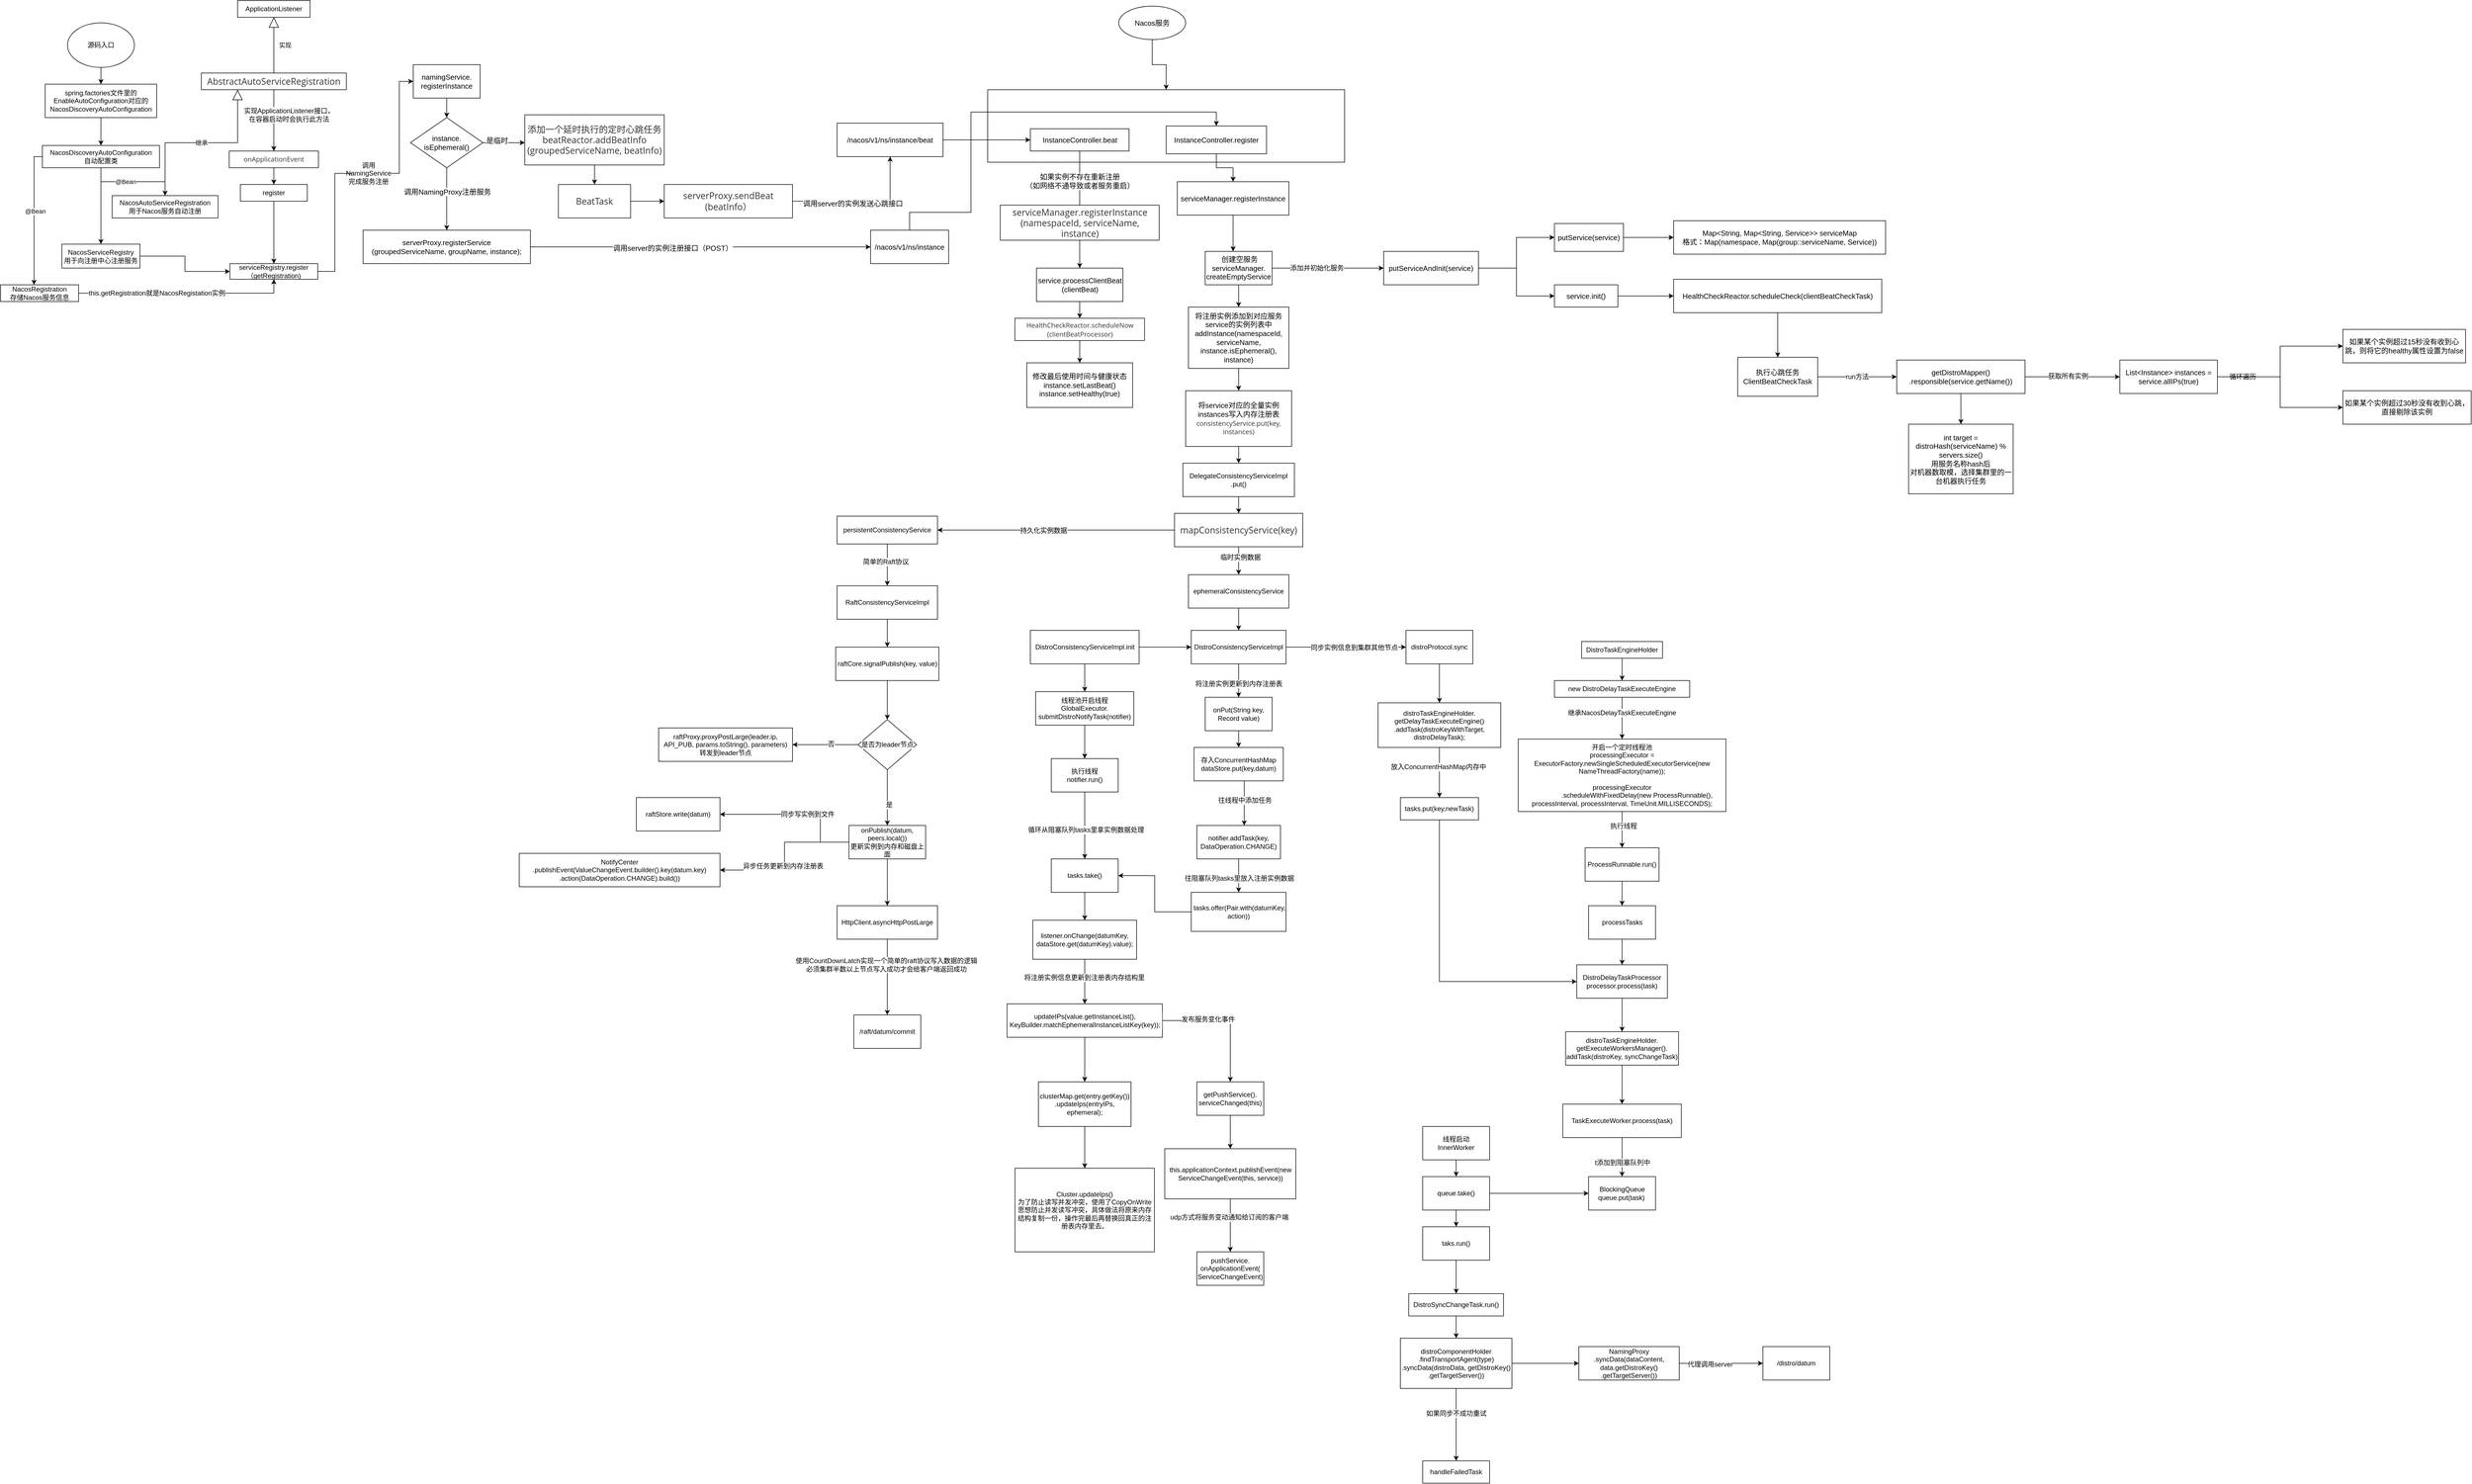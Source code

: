 <mxfile version="16.5.6" type="github">
  <diagram id="AB8aLDAtlRgpEcZsJVLx" name="第 1 页">
    <mxGraphModel dx="1422" dy="762" grid="1" gridSize="10" guides="1" tooltips="1" connect="1" arrows="1" fold="1" page="1" pageScale="1" pageWidth="827" pageHeight="1169" math="0" shadow="0">
      <root>
        <mxCell id="0" />
        <mxCell id="1" parent="0" />
        <mxCell id="2w30Hlw0sIKCpYPZPKEo-76" value="" style="rounded=0;whiteSpace=wrap;html=1;labelBackgroundColor=#FFFFFF;fontSize=13;strokeColor=#000000;" vertex="1" parent="1">
          <mxGeometry x="1770" y="290" width="640" height="130" as="geometry" />
        </mxCell>
        <mxCell id="2w30Hlw0sIKCpYPZPKEo-4" value="" style="edgeStyle=orthogonalEdgeStyle;rounded=0;orthogonalLoop=1;jettySize=auto;html=1;" edge="1" parent="1" source="2w30Hlw0sIKCpYPZPKEo-1" target="2w30Hlw0sIKCpYPZPKEo-3">
          <mxGeometry relative="1" as="geometry" />
        </mxCell>
        <mxCell id="2w30Hlw0sIKCpYPZPKEo-1" value="源码入口" style="ellipse;whiteSpace=wrap;html=1;" vertex="1" parent="1">
          <mxGeometry x="120" y="170" width="120" height="80" as="geometry" />
        </mxCell>
        <mxCell id="2w30Hlw0sIKCpYPZPKEo-8" value="" style="edgeStyle=orthogonalEdgeStyle;rounded=0;orthogonalLoop=1;jettySize=auto;html=1;" edge="1" parent="1" source="2w30Hlw0sIKCpYPZPKEo-3" target="2w30Hlw0sIKCpYPZPKEo-7">
          <mxGeometry relative="1" as="geometry" />
        </mxCell>
        <mxCell id="2w30Hlw0sIKCpYPZPKEo-3" value="spring.factories文件里的EnableAutoConfiguration对应的NacosDiscoveryAutoConfiguration" style="whiteSpace=wrap;html=1;" vertex="1" parent="1">
          <mxGeometry x="80" y="280" width="200" height="60" as="geometry" />
        </mxCell>
        <mxCell id="2w30Hlw0sIKCpYPZPKEo-10" value="" style="edgeStyle=orthogonalEdgeStyle;rounded=0;orthogonalLoop=1;jettySize=auto;html=1;entryX=0.5;entryY=0;entryDx=0;entryDy=0;" edge="1" parent="1" source="2w30Hlw0sIKCpYPZPKEo-7" target="2w30Hlw0sIKCpYPZPKEo-9">
          <mxGeometry relative="1" as="geometry">
            <mxPoint x="180" y="540" as="targetPoint" />
            <Array as="points">
              <mxPoint x="180" y="500" />
              <mxPoint x="180" y="500" />
            </Array>
          </mxGeometry>
        </mxCell>
        <mxCell id="2w30Hlw0sIKCpYPZPKEo-12" value="" style="edgeStyle=orthogonalEdgeStyle;rounded=0;orthogonalLoop=1;jettySize=auto;html=1;" edge="1" parent="1" source="2w30Hlw0sIKCpYPZPKEo-7" target="2w30Hlw0sIKCpYPZPKEo-11">
          <mxGeometry relative="1" as="geometry">
            <Array as="points">
              <mxPoint x="60" y="410" />
            </Array>
          </mxGeometry>
        </mxCell>
        <mxCell id="2w30Hlw0sIKCpYPZPKEo-15" value="@Bean" style="edgeLabel;html=1;align=center;verticalAlign=middle;resizable=0;points=[];" vertex="1" connectable="0" parent="2w30Hlw0sIKCpYPZPKEo-12">
          <mxGeometry x="-0.078" y="2" relative="1" as="geometry">
            <mxPoint as="offset" />
          </mxGeometry>
        </mxCell>
        <mxCell id="2w30Hlw0sIKCpYPZPKEo-14" value="" style="edgeStyle=orthogonalEdgeStyle;rounded=0;orthogonalLoop=1;jettySize=auto;html=1;" edge="1" parent="1" source="2w30Hlw0sIKCpYPZPKEo-7" target="2w30Hlw0sIKCpYPZPKEo-13">
          <mxGeometry relative="1" as="geometry" />
        </mxCell>
        <mxCell id="2w30Hlw0sIKCpYPZPKEo-16" value="@Bean" style="edgeLabel;html=1;align=center;verticalAlign=middle;resizable=0;points=[];" vertex="1" connectable="0" parent="2w30Hlw0sIKCpYPZPKEo-14">
          <mxGeometry x="-0.164" relative="1" as="geometry">
            <mxPoint as="offset" />
          </mxGeometry>
        </mxCell>
        <mxCell id="2w30Hlw0sIKCpYPZPKEo-7" value="NacosDiscoveryAutoConfiguration&lt;br&gt;自动配置类" style="whiteSpace=wrap;html=1;" vertex="1" parent="1">
          <mxGeometry x="75" y="390" width="210" height="40" as="geometry" />
        </mxCell>
        <mxCell id="2w30Hlw0sIKCpYPZPKEo-40" style="edgeStyle=orthogonalEdgeStyle;rounded=0;orthogonalLoop=1;jettySize=auto;html=1;fontSize=12;" edge="1" parent="1" source="2w30Hlw0sIKCpYPZPKEo-9" target="2w30Hlw0sIKCpYPZPKEo-35">
          <mxGeometry relative="1" as="geometry" />
        </mxCell>
        <mxCell id="2w30Hlw0sIKCpYPZPKEo-9" value="NacosServiceRegistry&lt;br&gt;用于向注册中心注册服务" style="whiteSpace=wrap;html=1;" vertex="1" parent="1">
          <mxGeometry x="110" y="567" width="140" height="43" as="geometry" />
        </mxCell>
        <mxCell id="2w30Hlw0sIKCpYPZPKEo-39" style="rounded=0;orthogonalLoop=1;jettySize=auto;html=1;entryX=0.5;entryY=1;entryDx=0;entryDy=0;fontSize=12;edgeStyle=orthogonalEdgeStyle;" edge="1" parent="1" source="2w30Hlw0sIKCpYPZPKEo-11" target="2w30Hlw0sIKCpYPZPKEo-35">
          <mxGeometry relative="1" as="geometry" />
        </mxCell>
        <mxCell id="2w30Hlw0sIKCpYPZPKEo-41" value="this.getRegistration就是NacosRegistation实例" style="edgeLabel;html=1;align=center;verticalAlign=middle;resizable=0;points=[];fontSize=12;" vertex="1" connectable="0" parent="2w30Hlw0sIKCpYPZPKEo-39">
          <mxGeometry x="-0.603" y="-1" relative="1" as="geometry">
            <mxPoint x="65" y="-1" as="offset" />
          </mxGeometry>
        </mxCell>
        <mxCell id="2w30Hlw0sIKCpYPZPKEo-11" value="NacosRegistration&lt;br&gt;存储Nacos服务信息" style="whiteSpace=wrap;html=1;" vertex="1" parent="1">
          <mxGeometry y="640" width="140" height="30" as="geometry" />
        </mxCell>
        <mxCell id="2w30Hlw0sIKCpYPZPKEo-13" value="NacosAutoServiceRegistration&lt;br&gt;用于Nacos服务自动注册" style="whiteSpace=wrap;html=1;" vertex="1" parent="1">
          <mxGeometry x="200" y="480" width="190" height="40" as="geometry" />
        </mxCell>
        <mxCell id="2w30Hlw0sIKCpYPZPKEo-19" value="&lt;span&gt;ApplicationListener&lt;/span&gt;" style="rounded=0;whiteSpace=wrap;html=1;strokeColor=#000000;" vertex="1" parent="1">
          <mxGeometry x="425" y="130" width="130" height="30" as="geometry" />
        </mxCell>
        <mxCell id="2w30Hlw0sIKCpYPZPKEo-29" value="" style="edgeStyle=orthogonalEdgeStyle;rounded=0;orthogonalLoop=1;jettySize=auto;html=1;" edge="1" parent="1" source="2w30Hlw0sIKCpYPZPKEo-20" target="2w30Hlw0sIKCpYPZPKEo-28">
          <mxGeometry relative="1" as="geometry" />
        </mxCell>
        <mxCell id="2w30Hlw0sIKCpYPZPKEo-20" value="&lt;pre style=&quot;color: rgb(169 , 183 , 198) ; font-family: &amp;#34;consolas&amp;#34; ; font-size: 13.5pt&quot;&gt;&lt;span style=&quot;color: rgb(51 , 51 , 51) ; font-family: &amp;#34;open sans&amp;#34; , &amp;#34;clear sans&amp;#34; , &amp;#34;helvetica neue&amp;#34; , &amp;#34;helvetica&amp;#34; , &amp;#34;arial&amp;#34; , &amp;#34;segoe ui emoji&amp;#34; , sans-serif ; font-size: 16px ; background-color: rgb(255 , 255 , 255)&quot;&gt;AbstractAutoServiceRegistration&lt;/span&gt;&lt;br&gt;&lt;/pre&gt;" style="rounded=0;whiteSpace=wrap;html=1;strokeColor=#000000;" vertex="1" parent="1">
          <mxGeometry x="360" y="260" width="260" height="30" as="geometry" />
        </mxCell>
        <mxCell id="2w30Hlw0sIKCpYPZPKEo-26" value="实现" style="endArrow=block;endSize=16;endFill=0;html=1;rounded=0;entryX=0.5;entryY=1;entryDx=0;entryDy=0;exitX=0.5;exitY=0;exitDx=0;exitDy=0;" edge="1" parent="1" source="2w30Hlw0sIKCpYPZPKEo-20" target="2w30Hlw0sIKCpYPZPKEo-19">
          <mxGeometry y="-20" width="160" relative="1" as="geometry">
            <mxPoint x="440" y="260" as="sourcePoint" />
            <mxPoint x="600" y="260" as="targetPoint" />
            <mxPoint as="offset" />
          </mxGeometry>
        </mxCell>
        <mxCell id="2w30Hlw0sIKCpYPZPKEo-34" value="" style="edgeStyle=orthogonalEdgeStyle;rounded=0;orthogonalLoop=1;jettySize=auto;html=1;" edge="1" parent="1" source="2w30Hlw0sIKCpYPZPKEo-28" target="2w30Hlw0sIKCpYPZPKEo-33">
          <mxGeometry relative="1" as="geometry" />
        </mxCell>
        <mxCell id="2w30Hlw0sIKCpYPZPKEo-28" value="&lt;span style=&quot;color: rgb(51 , 51 , 51) ; font-family: &amp;#34;open sans&amp;#34; , &amp;#34;clear sans&amp;#34; , &amp;#34;helvetica neue&amp;#34; , &amp;#34;helvetica&amp;#34; , &amp;#34;arial&amp;#34; , &amp;#34;segoe ui emoji&amp;#34; , sans-serif ; background-color: rgb(255 , 255 , 255)&quot;&gt;&lt;font style=&quot;font-size: 12px&quot;&gt;onApplicationEvent&lt;/font&gt;&lt;/span&gt;" style="whiteSpace=wrap;html=1;strokeColor=#000000;rounded=0;" vertex="1" parent="1">
          <mxGeometry x="410" y="400" width="160" height="30" as="geometry" />
        </mxCell>
        <mxCell id="2w30Hlw0sIKCpYPZPKEo-30" value="继承" style="endArrow=block;endSize=16;endFill=0;html=1;rounded=0;exitX=0.5;exitY=0;exitDx=0;exitDy=0;entryX=0.25;entryY=1;entryDx=0;entryDy=0;edgeStyle=orthogonalEdgeStyle;" edge="1" parent="1" source="2w30Hlw0sIKCpYPZPKEo-13" target="2w30Hlw0sIKCpYPZPKEo-20">
          <mxGeometry width="160" relative="1" as="geometry">
            <mxPoint x="340" y="330" as="sourcePoint" />
            <mxPoint x="500" y="330" as="targetPoint" />
          </mxGeometry>
        </mxCell>
        <mxCell id="2w30Hlw0sIKCpYPZPKEo-32" value="实现ApplicationListener接口，在容器启动时会执行此方法" style="text;html=1;strokeColor=none;fillColor=none;align=center;verticalAlign=middle;whiteSpace=wrap;rounded=0;labelBackgroundColor=#FFFFFF;" vertex="1" parent="1">
          <mxGeometry x="430" y="320" width="175" height="30" as="geometry" />
        </mxCell>
        <mxCell id="2w30Hlw0sIKCpYPZPKEo-36" value="" style="edgeStyle=orthogonalEdgeStyle;rounded=0;orthogonalLoop=1;jettySize=auto;html=1;" edge="1" parent="1" source="2w30Hlw0sIKCpYPZPKEo-33" target="2w30Hlw0sIKCpYPZPKEo-35">
          <mxGeometry relative="1" as="geometry" />
        </mxCell>
        <mxCell id="2w30Hlw0sIKCpYPZPKEo-33" value="register" style="whiteSpace=wrap;html=1;strokeColor=#000000;rounded=0;" vertex="1" parent="1">
          <mxGeometry x="430" y="460" width="120" height="30" as="geometry" />
        </mxCell>
        <mxCell id="2w30Hlw0sIKCpYPZPKEo-43" style="edgeStyle=orthogonalEdgeStyle;rounded=0;orthogonalLoop=1;jettySize=auto;html=1;entryX=0;entryY=0.5;entryDx=0;entryDy=0;fontSize=12;startArrow=none;" edge="1" parent="1" source="2w30Hlw0sIKCpYPZPKEo-44" target="2w30Hlw0sIKCpYPZPKEo-42">
          <mxGeometry relative="1" as="geometry" />
        </mxCell>
        <mxCell id="2w30Hlw0sIKCpYPZPKEo-35" value="serviceRegistry.register&lt;br&gt;（getRegistration)" style="whiteSpace=wrap;html=1;strokeColor=#000000;rounded=0;" vertex="1" parent="1">
          <mxGeometry x="411.25" y="602" width="157.5" height="28" as="geometry" />
        </mxCell>
        <mxCell id="2w30Hlw0sIKCpYPZPKEo-49" value="" style="edgeStyle=orthogonalEdgeStyle;rounded=0;orthogonalLoop=1;jettySize=auto;html=1;fontSize=13;" edge="1" parent="1" source="2w30Hlw0sIKCpYPZPKEo-42" target="2w30Hlw0sIKCpYPZPKEo-48">
          <mxGeometry relative="1" as="geometry" />
        </mxCell>
        <mxCell id="2w30Hlw0sIKCpYPZPKEo-42" value="namingService.&lt;br style=&quot;font-size: 13px;&quot;&gt;registerInstance" style="rounded=0;whiteSpace=wrap;html=1;labelBackgroundColor=#FFFFFF;fontSize=13;strokeColor=#000000;" vertex="1" parent="1">
          <mxGeometry x="740" y="245" width="120" height="60" as="geometry" />
        </mxCell>
        <mxCell id="2w30Hlw0sIKCpYPZPKEo-44" value="调用NamingService完成服务注册" style="text;html=1;strokeColor=none;fillColor=none;align=center;verticalAlign=middle;whiteSpace=wrap;rounded=0;labelBackgroundColor=#FFFFFF;fontSize=12;" vertex="1" parent="1">
          <mxGeometry x="630" y="425" width="60" height="30" as="geometry" />
        </mxCell>
        <mxCell id="2w30Hlw0sIKCpYPZPKEo-45" value="" style="edgeStyle=orthogonalEdgeStyle;rounded=0;orthogonalLoop=1;jettySize=auto;html=1;entryX=0;entryY=0.5;entryDx=0;entryDy=0;fontSize=12;endArrow=none;" edge="1" parent="1" source="2w30Hlw0sIKCpYPZPKEo-35" target="2w30Hlw0sIKCpYPZPKEo-44">
          <mxGeometry relative="1" as="geometry">
            <mxPoint x="568.75" y="616" as="sourcePoint" />
            <mxPoint x="740" y="275" as="targetPoint" />
          </mxGeometry>
        </mxCell>
        <mxCell id="2w30Hlw0sIKCpYPZPKEo-51" value="" style="edgeStyle=orthogonalEdgeStyle;rounded=0;orthogonalLoop=1;jettySize=auto;html=1;fontSize=13;" edge="1" parent="1" source="2w30Hlw0sIKCpYPZPKEo-48" target="2w30Hlw0sIKCpYPZPKEo-50">
          <mxGeometry relative="1" as="geometry" />
        </mxCell>
        <mxCell id="2w30Hlw0sIKCpYPZPKEo-52" value="调用NamingProxy注册服务" style="edgeLabel;html=1;align=center;verticalAlign=middle;resizable=0;points=[];fontSize=13;" vertex="1" connectable="0" parent="2w30Hlw0sIKCpYPZPKEo-51">
          <mxGeometry x="-0.242" y="1" relative="1" as="geometry">
            <mxPoint as="offset" />
          </mxGeometry>
        </mxCell>
        <mxCell id="2w30Hlw0sIKCpYPZPKEo-54" value="" style="edgeStyle=orthogonalEdgeStyle;rounded=0;orthogonalLoop=1;jettySize=auto;html=1;fontSize=13;" edge="1" parent="1" source="2w30Hlw0sIKCpYPZPKEo-48" target="2w30Hlw0sIKCpYPZPKEo-53">
          <mxGeometry relative="1" as="geometry">
            <Array as="points">
              <mxPoint x="950" y="385" />
              <mxPoint x="950" y="385" />
            </Array>
          </mxGeometry>
        </mxCell>
        <mxCell id="2w30Hlw0sIKCpYPZPKEo-55" value="是临时" style="edgeLabel;html=1;align=center;verticalAlign=middle;resizable=0;points=[];fontSize=13;" vertex="1" connectable="0" parent="2w30Hlw0sIKCpYPZPKEo-54">
          <mxGeometry x="-0.339" y="4" relative="1" as="geometry">
            <mxPoint as="offset" />
          </mxGeometry>
        </mxCell>
        <mxCell id="2w30Hlw0sIKCpYPZPKEo-48" value="instance.&lt;br&gt;isEphemeral()" style="rhombus;whiteSpace=wrap;html=1;fontSize=13;strokeColor=#000000;rounded=0;labelBackgroundColor=#FFFFFF;" vertex="1" parent="1">
          <mxGeometry x="735" y="340" width="130" height="90" as="geometry" />
        </mxCell>
        <mxCell id="2w30Hlw0sIKCpYPZPKEo-61" value="" style="edgeStyle=orthogonalEdgeStyle;rounded=0;orthogonalLoop=1;jettySize=auto;html=1;fontSize=13;" edge="1" parent="1" source="2w30Hlw0sIKCpYPZPKEo-50" target="2w30Hlw0sIKCpYPZPKEo-60">
          <mxGeometry relative="1" as="geometry" />
        </mxCell>
        <mxCell id="2w30Hlw0sIKCpYPZPKEo-62" value="调用server的实例注册接口（POST）" style="edgeLabel;html=1;align=center;verticalAlign=middle;resizable=0;points=[];fontSize=13;" vertex="1" connectable="0" parent="2w30Hlw0sIKCpYPZPKEo-61">
          <mxGeometry x="-0.164" y="-2" relative="1" as="geometry">
            <mxPoint as="offset" />
          </mxGeometry>
        </mxCell>
        <mxCell id="2w30Hlw0sIKCpYPZPKEo-50" value="serverProxy.registerService&lt;br&gt;(groupedServiceName, groupName, instance);" style="whiteSpace=wrap;html=1;fontSize=13;strokeColor=#000000;rounded=0;labelBackgroundColor=#FFFFFF;" vertex="1" parent="1">
          <mxGeometry x="650" y="542" width="300" height="60" as="geometry" />
        </mxCell>
        <mxCell id="2w30Hlw0sIKCpYPZPKEo-57" value="" style="edgeStyle=orthogonalEdgeStyle;rounded=0;orthogonalLoop=1;jettySize=auto;html=1;fontSize=13;" edge="1" parent="1" source="2w30Hlw0sIKCpYPZPKEo-53" target="2w30Hlw0sIKCpYPZPKEo-56">
          <mxGeometry relative="1" as="geometry" />
        </mxCell>
        <mxCell id="2w30Hlw0sIKCpYPZPKEo-53" value="&lt;span style=&quot;color: rgb(51 , 51 , 51) ; font-family: &amp;#34;open sans&amp;#34; , &amp;#34;clear sans&amp;#34; , &amp;#34;helvetica neue&amp;#34; , &amp;#34;helvetica&amp;#34; , &amp;#34;arial&amp;#34; , &amp;#34;segoe ui emoji&amp;#34; , sans-serif ; font-size: 16px&quot;&gt;添加一个延时执行的定时心跳任务&lt;br&gt;beatReactor.addBeatInfo&lt;br&gt;(groupedServiceName, beatInfo)&lt;/span&gt;" style="whiteSpace=wrap;html=1;fontSize=13;strokeColor=#000000;rounded=0;labelBackgroundColor=#FFFFFF;" vertex="1" parent="1">
          <mxGeometry x="940" y="335" width="250" height="90" as="geometry" />
        </mxCell>
        <mxCell id="2w30Hlw0sIKCpYPZPKEo-59" value="" style="edgeStyle=orthogonalEdgeStyle;rounded=0;orthogonalLoop=1;jettySize=auto;html=1;fontSize=13;" edge="1" parent="1" source="2w30Hlw0sIKCpYPZPKEo-56" target="2w30Hlw0sIKCpYPZPKEo-58">
          <mxGeometry relative="1" as="geometry" />
        </mxCell>
        <mxCell id="2w30Hlw0sIKCpYPZPKEo-56" value="&lt;pre style=&quot;background-color: #2b2b2b ; color: #a9b7c6 ; font-family: &amp;#34;consolas&amp;#34; ; font-size: 13.5pt&quot;&gt;&lt;span style=&quot;color: rgb(51 , 51 , 51) ; font-family: &amp;#34;open sans&amp;#34; , &amp;#34;clear sans&amp;#34; , &amp;#34;helvetica neue&amp;#34; , &amp;#34;helvetica&amp;#34; , &amp;#34;arial&amp;#34; , &amp;#34;segoe ui emoji&amp;#34; , sans-serif ; font-size: 16px ; background-color: rgb(255 , 255 , 255)&quot;&gt;BeatTask&lt;/span&gt;&lt;br&gt;&lt;/pre&gt;" style="whiteSpace=wrap;html=1;fontSize=13;strokeColor=#000000;rounded=0;labelBackgroundColor=#FFFFFF;" vertex="1" parent="1">
          <mxGeometry x="1000.25" y="460" width="129.5" height="60" as="geometry" />
        </mxCell>
        <mxCell id="2w30Hlw0sIKCpYPZPKEo-64" value="" style="edgeStyle=orthogonalEdgeStyle;rounded=0;orthogonalLoop=1;jettySize=auto;html=1;fontSize=13;" edge="1" parent="1" source="2w30Hlw0sIKCpYPZPKEo-58" target="2w30Hlw0sIKCpYPZPKEo-63">
          <mxGeometry relative="1" as="geometry" />
        </mxCell>
        <mxCell id="2w30Hlw0sIKCpYPZPKEo-65" value="调用server的实例发送心跳接口" style="edgeLabel;html=1;align=center;verticalAlign=middle;resizable=0;points=[];fontSize=13;" vertex="1" connectable="0" parent="2w30Hlw0sIKCpYPZPKEo-64">
          <mxGeometry x="-0.151" y="-4" relative="1" as="geometry">
            <mxPoint as="offset" />
          </mxGeometry>
        </mxCell>
        <mxCell id="2w30Hlw0sIKCpYPZPKEo-58" value="&lt;span style=&quot;color: rgb(51 , 51 , 51) ; font-family: &amp;#34;open sans&amp;#34; , &amp;#34;clear sans&amp;#34; , &amp;#34;helvetica neue&amp;#34; , &amp;#34;helvetica&amp;#34; , &amp;#34;arial&amp;#34; , &amp;#34;segoe ui emoji&amp;#34; , sans-serif ; font-size: 16px&quot;&gt;serverProxy.sendBeat&lt;br&gt;(beatInfo）&lt;/span&gt;" style="whiteSpace=wrap;html=1;fontSize=13;strokeColor=#000000;rounded=0;labelBackgroundColor=#FFFFFF;" vertex="1" parent="1">
          <mxGeometry x="1190" y="460" width="230" height="60" as="geometry" />
        </mxCell>
        <mxCell id="2w30Hlw0sIKCpYPZPKEo-95" style="edgeStyle=orthogonalEdgeStyle;rounded=0;orthogonalLoop=1;jettySize=auto;html=1;entryX=0.5;entryY=0;entryDx=0;entryDy=0;fontSize=12;" edge="1" parent="1" source="2w30Hlw0sIKCpYPZPKEo-60" target="2w30Hlw0sIKCpYPZPKEo-71">
          <mxGeometry relative="1" as="geometry">
            <Array as="points">
              <mxPoint x="1630" y="510" />
              <mxPoint x="1740" y="510" />
              <mxPoint x="1740" y="330" />
              <mxPoint x="2180" y="330" />
            </Array>
          </mxGeometry>
        </mxCell>
        <mxCell id="2w30Hlw0sIKCpYPZPKEo-60" value="/nacos/v1/ns/instance" style="whiteSpace=wrap;html=1;fontSize=13;strokeColor=#000000;rounded=0;labelBackgroundColor=#FFFFFF;" vertex="1" parent="1">
          <mxGeometry x="1560" y="542" width="140" height="60" as="geometry" />
        </mxCell>
        <mxCell id="2w30Hlw0sIKCpYPZPKEo-70" style="edgeStyle=orthogonalEdgeStyle;rounded=0;orthogonalLoop=1;jettySize=auto;html=1;entryX=0;entryY=0.5;entryDx=0;entryDy=0;fontSize=13;" edge="1" parent="1" source="2w30Hlw0sIKCpYPZPKEo-63" target="2w30Hlw0sIKCpYPZPKEo-69">
          <mxGeometry relative="1" as="geometry" />
        </mxCell>
        <mxCell id="2w30Hlw0sIKCpYPZPKEo-63" value="/nacos/v1/ns/instance/beat" style="whiteSpace=wrap;html=1;fontSize=13;strokeColor=#000000;rounded=0;labelBackgroundColor=#FFFFFF;" vertex="1" parent="1">
          <mxGeometry x="1500" y="350" width="190" height="60" as="geometry" />
        </mxCell>
        <mxCell id="2w30Hlw0sIKCpYPZPKEo-79" value="" style="edgeStyle=orthogonalEdgeStyle;rounded=0;orthogonalLoop=1;jettySize=auto;html=1;fontSize=13;entryX=0.5;entryY=0;entryDx=0;entryDy=0;" edge="1" parent="1" source="2w30Hlw0sIKCpYPZPKEo-69" target="2w30Hlw0sIKCpYPZPKEo-80">
          <mxGeometry relative="1" as="geometry">
            <mxPoint x="1935" y="470" as="targetPoint" />
            <Array as="points">
              <mxPoint x="1935" y="510" />
              <mxPoint x="1935" y="510" />
            </Array>
          </mxGeometry>
        </mxCell>
        <mxCell id="2w30Hlw0sIKCpYPZPKEo-82" value="&lt;span&gt;如果实例不存在重新注册&lt;br&gt;（如网络不通导致或者服务重启）&lt;/span&gt;" style="edgeLabel;html=1;align=center;verticalAlign=middle;resizable=0;points=[];fontSize=13;" vertex="1" connectable="0" parent="2w30Hlw0sIKCpYPZPKEo-79">
          <mxGeometry x="-0.133" relative="1" as="geometry">
            <mxPoint as="offset" />
          </mxGeometry>
        </mxCell>
        <mxCell id="2w30Hlw0sIKCpYPZPKEo-69" value="InstanceController.beat" style="rounded=0;whiteSpace=wrap;html=1;labelBackgroundColor=#FFFFFF;fontSize=13;strokeColor=#000000;" vertex="1" parent="1">
          <mxGeometry x="1846.5" y="360" width="177" height="40" as="geometry" />
        </mxCell>
        <mxCell id="2w30Hlw0sIKCpYPZPKEo-97" value="" style="edgeStyle=orthogonalEdgeStyle;rounded=0;orthogonalLoop=1;jettySize=auto;html=1;fontSize=12;" edge="1" parent="1" source="2w30Hlw0sIKCpYPZPKEo-71" target="2w30Hlw0sIKCpYPZPKEo-96">
          <mxGeometry relative="1" as="geometry" />
        </mxCell>
        <mxCell id="2w30Hlw0sIKCpYPZPKEo-71" value="InstanceController.register" style="whiteSpace=wrap;html=1;fontSize=13;strokeColor=#000000;rounded=0;labelBackgroundColor=#FFFFFF;" vertex="1" parent="1">
          <mxGeometry x="2090" y="355" width="180" height="50" as="geometry" />
        </mxCell>
        <mxCell id="2w30Hlw0sIKCpYPZPKEo-77" value="" style="edgeStyle=orthogonalEdgeStyle;rounded=0;orthogonalLoop=1;jettySize=auto;html=1;fontSize=13;" edge="1" parent="1" source="2w30Hlw0sIKCpYPZPKEo-73" target="2w30Hlw0sIKCpYPZPKEo-76">
          <mxGeometry relative="1" as="geometry" />
        </mxCell>
        <mxCell id="2w30Hlw0sIKCpYPZPKEo-73" value="Nacos服务" style="ellipse;whiteSpace=wrap;html=1;labelBackgroundColor=#FFFFFF;fontSize=13;strokeColor=#000000;" vertex="1" parent="1">
          <mxGeometry x="2005" y="140" width="120" height="60" as="geometry" />
        </mxCell>
        <mxCell id="2w30Hlw0sIKCpYPZPKEo-84" value="" style="edgeStyle=orthogonalEdgeStyle;rounded=0;orthogonalLoop=1;jettySize=auto;html=1;fontSize=13;" edge="1" parent="1" source="2w30Hlw0sIKCpYPZPKEo-80" target="2w30Hlw0sIKCpYPZPKEo-83">
          <mxGeometry relative="1" as="geometry" />
        </mxCell>
        <mxCell id="2w30Hlw0sIKCpYPZPKEo-80" value="&lt;span style=&quot;color: rgb(51 , 51 , 51) ; font-family: &amp;#34;open sans&amp;#34; , &amp;#34;clear sans&amp;#34; , &amp;#34;helvetica neue&amp;#34; , &amp;#34;helvetica&amp;#34; , &amp;#34;arial&amp;#34; , &amp;#34;segoe ui emoji&amp;#34; , sans-serif ; font-size: 16px&quot;&gt;serviceManager.registerInstance&lt;br&gt;(namespaceId, serviceName, instance)&lt;/span&gt;" style="whiteSpace=wrap;html=1;fontSize=13;strokeColor=#000000;rounded=0;labelBackgroundColor=#FFFFFF;" vertex="1" parent="1">
          <mxGeometry x="1792.5" y="497" width="285" height="63" as="geometry" />
        </mxCell>
        <mxCell id="2w30Hlw0sIKCpYPZPKEo-87" value="" style="edgeStyle=orthogonalEdgeStyle;rounded=0;orthogonalLoop=1;jettySize=auto;html=1;fontSize=13;" edge="1" parent="1" source="2w30Hlw0sIKCpYPZPKEo-83" target="2w30Hlw0sIKCpYPZPKEo-86">
          <mxGeometry relative="1" as="geometry" />
        </mxCell>
        <mxCell id="2w30Hlw0sIKCpYPZPKEo-83" value="service.processClientBeat&lt;br&gt;(clientBeat)" style="whiteSpace=wrap;html=1;fontSize=13;strokeColor=#000000;rounded=0;labelBackgroundColor=#FFFFFF;" vertex="1" parent="1">
          <mxGeometry x="1857.5" y="610" width="155" height="60" as="geometry" />
        </mxCell>
        <mxCell id="2w30Hlw0sIKCpYPZPKEo-94" value="" style="edgeStyle=orthogonalEdgeStyle;rounded=0;orthogonalLoop=1;jettySize=auto;html=1;fontSize=12;" edge="1" parent="1" source="2w30Hlw0sIKCpYPZPKEo-86" target="2w30Hlw0sIKCpYPZPKEo-93">
          <mxGeometry relative="1" as="geometry" />
        </mxCell>
        <mxCell id="2w30Hlw0sIKCpYPZPKEo-86" value="&lt;span style=&quot;color: rgb(51 , 51 , 51) ; font-family: &amp;#34;open sans&amp;#34; , &amp;#34;clear sans&amp;#34; , &amp;#34;helvetica neue&amp;#34; , &amp;#34;helvetica&amp;#34; , &amp;#34;arial&amp;#34; , &amp;#34;segoe ui emoji&amp;#34; , sans-serif ; font-size: 12px&quot;&gt;HealthCheckReactor.scheduleNow&lt;br&gt;(clientBeatProcessor)&lt;/span&gt;" style="whiteSpace=wrap;html=1;fontSize=13;strokeColor=#000000;rounded=0;labelBackgroundColor=#FFFFFF;" vertex="1" parent="1">
          <mxGeometry x="1818.75" y="700" width="232.5" height="40" as="geometry" />
        </mxCell>
        <mxCell id="2w30Hlw0sIKCpYPZPKEo-93" value="修改最后使用时间与健康状态&lt;br&gt;instance.setLastBeat()&lt;br&gt;instance.setHealthy(true)" style="whiteSpace=wrap;html=1;fontSize=13;strokeColor=#000000;rounded=0;labelBackgroundColor=#FFFFFF;" vertex="1" parent="1">
          <mxGeometry x="1840" y="780" width="190" height="80" as="geometry" />
        </mxCell>
        <mxCell id="2w30Hlw0sIKCpYPZPKEo-99" value="" style="edgeStyle=orthogonalEdgeStyle;rounded=0;orthogonalLoop=1;jettySize=auto;html=1;fontSize=12;" edge="1" parent="1" source="2w30Hlw0sIKCpYPZPKEo-96" target="2w30Hlw0sIKCpYPZPKEo-98">
          <mxGeometry relative="1" as="geometry">
            <Array as="points">
              <mxPoint x="2200" y="590" />
              <mxPoint x="2200" y="590" />
            </Array>
          </mxGeometry>
        </mxCell>
        <mxCell id="2w30Hlw0sIKCpYPZPKEo-96" value="serviceManager.registerInstance" style="whiteSpace=wrap;html=1;fontSize=13;strokeColor=#000000;rounded=0;labelBackgroundColor=#FFFFFF;" vertex="1" parent="1">
          <mxGeometry x="2110" y="455" width="200" height="60" as="geometry" />
        </mxCell>
        <mxCell id="2w30Hlw0sIKCpYPZPKEo-101" value="" style="edgeStyle=orthogonalEdgeStyle;rounded=0;orthogonalLoop=1;jettySize=auto;html=1;fontSize=12;" edge="1" parent="1" source="2w30Hlw0sIKCpYPZPKEo-98" target="2w30Hlw0sIKCpYPZPKEo-100">
          <mxGeometry relative="1" as="geometry" />
        </mxCell>
        <mxCell id="2w30Hlw0sIKCpYPZPKEo-241" value="" style="edgeStyle=orthogonalEdgeStyle;rounded=0;orthogonalLoop=1;jettySize=auto;html=1;fontSize=12;" edge="1" parent="1" source="2w30Hlw0sIKCpYPZPKEo-98" target="2w30Hlw0sIKCpYPZPKEo-240">
          <mxGeometry relative="1" as="geometry" />
        </mxCell>
        <mxCell id="2w30Hlw0sIKCpYPZPKEo-242" value="添加并初始化服务" style="edgeLabel;html=1;align=center;verticalAlign=middle;resizable=0;points=[];fontSize=12;" vertex="1" connectable="0" parent="2w30Hlw0sIKCpYPZPKEo-241">
          <mxGeometry x="-0.2" relative="1" as="geometry">
            <mxPoint as="offset" />
          </mxGeometry>
        </mxCell>
        <mxCell id="2w30Hlw0sIKCpYPZPKEo-98" value="&amp;nbsp;创建空服务&lt;br&gt;serviceManager.&lt;br&gt;createEmptyService" style="whiteSpace=wrap;html=1;fontSize=13;strokeColor=#000000;rounded=0;labelBackgroundColor=#FFFFFF;" vertex="1" parent="1">
          <mxGeometry x="2160" y="580" width="120" height="60" as="geometry" />
        </mxCell>
        <mxCell id="2w30Hlw0sIKCpYPZPKEo-104" value="" style="edgeStyle=orthogonalEdgeStyle;rounded=0;orthogonalLoop=1;jettySize=auto;html=1;fontSize=12;" edge="1" parent="1" source="2w30Hlw0sIKCpYPZPKEo-100" target="2w30Hlw0sIKCpYPZPKEo-103">
          <mxGeometry relative="1" as="geometry" />
        </mxCell>
        <mxCell id="2w30Hlw0sIKCpYPZPKEo-100" value="将注册实例添加到对应服务service的实例列表中&lt;br&gt;addInstance(namespaceId, serviceName, instance.isEphemeral(), instance)" style="whiteSpace=wrap;html=1;fontSize=13;strokeColor=#000000;rounded=0;labelBackgroundColor=#FFFFFF;" vertex="1" parent="1">
          <mxGeometry x="2130" y="680" width="180" height="110" as="geometry" />
        </mxCell>
        <mxCell id="2w30Hlw0sIKCpYPZPKEo-106" value="" style="edgeStyle=orthogonalEdgeStyle;rounded=0;orthogonalLoop=1;jettySize=auto;html=1;fontSize=12;" edge="1" parent="1" source="2w30Hlw0sIKCpYPZPKEo-103" target="2w30Hlw0sIKCpYPZPKEo-105">
          <mxGeometry relative="1" as="geometry" />
        </mxCell>
        <mxCell id="2w30Hlw0sIKCpYPZPKEo-103" value="将service对应的全量实例instances写入内存注册表&lt;br&gt;&lt;span style=&quot;color: rgb(51 , 51 , 51) ; font-family: &amp;#34;open sans&amp;#34; , &amp;#34;clear sans&amp;#34; , &amp;#34;helvetica neue&amp;#34; , &amp;#34;helvetica&amp;#34; , &amp;#34;arial&amp;#34; , &amp;#34;segoe ui emoji&amp;#34; , sans-serif&quot;&gt;&lt;font style=&quot;font-size: 12px&quot;&gt;consistencyService.put(key, instances)&lt;/font&gt;&lt;/span&gt;" style="whiteSpace=wrap;html=1;fontSize=13;strokeColor=#000000;rounded=0;labelBackgroundColor=#FFFFFF;" vertex="1" parent="1">
          <mxGeometry x="2125" y="830" width="190" height="100" as="geometry" />
        </mxCell>
        <mxCell id="2w30Hlw0sIKCpYPZPKEo-108" value="" style="edgeStyle=orthogonalEdgeStyle;rounded=0;orthogonalLoop=1;jettySize=auto;html=1;fontSize=12;" edge="1" parent="1" source="2w30Hlw0sIKCpYPZPKEo-105" target="2w30Hlw0sIKCpYPZPKEo-107">
          <mxGeometry relative="1" as="geometry" />
        </mxCell>
        <mxCell id="2w30Hlw0sIKCpYPZPKEo-105" value="DelegateConsistencyServiceImpl&lt;br&gt;.put()" style="whiteSpace=wrap;html=1;fontSize=12;strokeColor=#000000;rounded=0;labelBackgroundColor=#FFFFFF;" vertex="1" parent="1">
          <mxGeometry x="2120" y="960" width="200" height="60" as="geometry" />
        </mxCell>
        <mxCell id="2w30Hlw0sIKCpYPZPKEo-110" value="" style="edgeStyle=orthogonalEdgeStyle;rounded=0;orthogonalLoop=1;jettySize=auto;html=1;fontSize=12;" edge="1" parent="1" source="2w30Hlw0sIKCpYPZPKEo-107" target="2w30Hlw0sIKCpYPZPKEo-109">
          <mxGeometry relative="1" as="geometry">
            <Array as="points">
              <mxPoint x="2220" y="1150" />
              <mxPoint x="2220" y="1150" />
            </Array>
          </mxGeometry>
        </mxCell>
        <mxCell id="2w30Hlw0sIKCpYPZPKEo-132" value="&lt;span style=&quot;background-color: rgb(248 , 249 , 250)&quot;&gt;临时实例数据&lt;/span&gt;" style="edgeLabel;html=1;align=center;verticalAlign=middle;resizable=0;points=[];fontSize=12;" vertex="1" connectable="0" parent="2w30Hlw0sIKCpYPZPKEo-110">
          <mxGeometry x="-0.25" y="3" relative="1" as="geometry">
            <mxPoint as="offset" />
          </mxGeometry>
        </mxCell>
        <mxCell id="2w30Hlw0sIKCpYPZPKEo-113" value="" style="edgeStyle=orthogonalEdgeStyle;rounded=0;orthogonalLoop=1;jettySize=auto;html=1;fontSize=12;" edge="1" parent="1" source="2w30Hlw0sIKCpYPZPKEo-107" target="2w30Hlw0sIKCpYPZPKEo-112">
          <mxGeometry relative="1" as="geometry">
            <Array as="points">
              <mxPoint x="2040" y="1080" />
              <mxPoint x="2040" y="1080" />
            </Array>
          </mxGeometry>
        </mxCell>
        <mxCell id="2w30Hlw0sIKCpYPZPKEo-131" value="&lt;span style=&quot;background-color: rgb(248 , 249 , 250)&quot;&gt;持久化实例数据&lt;/span&gt;" style="edgeLabel;html=1;align=center;verticalAlign=middle;resizable=0;points=[];fontSize=12;" vertex="1" connectable="0" parent="2w30Hlw0sIKCpYPZPKEo-113">
          <mxGeometry x="0.107" y="1" relative="1" as="geometry">
            <mxPoint as="offset" />
          </mxGeometry>
        </mxCell>
        <mxCell id="2w30Hlw0sIKCpYPZPKEo-107" value="&lt;span style=&quot;color: rgb(51 , 51 , 51) ; font-family: &amp;#34;open sans&amp;#34; , &amp;#34;clear sans&amp;#34; , &amp;#34;helvetica neue&amp;#34; , &amp;#34;helvetica&amp;#34; , &amp;#34;arial&amp;#34; , &amp;#34;segoe ui emoji&amp;#34; , sans-serif ; font-size: 16px&quot;&gt;mapConsistencyService(key)&lt;/span&gt;" style="whiteSpace=wrap;html=1;strokeColor=#000000;rounded=0;labelBackgroundColor=#FFFFFF;" vertex="1" parent="1">
          <mxGeometry x="2105" y="1050" width="230" height="60" as="geometry" />
        </mxCell>
        <mxCell id="2w30Hlw0sIKCpYPZPKEo-116" value="" style="edgeStyle=orthogonalEdgeStyle;rounded=0;orthogonalLoop=1;jettySize=auto;html=1;fontSize=12;" edge="1" parent="1" source="2w30Hlw0sIKCpYPZPKEo-109" target="2w30Hlw0sIKCpYPZPKEo-115">
          <mxGeometry relative="1" as="geometry">
            <Array as="points">
              <mxPoint x="2220" y="1300" />
              <mxPoint x="2220" y="1300" />
            </Array>
          </mxGeometry>
        </mxCell>
        <mxCell id="2w30Hlw0sIKCpYPZPKEo-109" value="ephemeralConsistencyService" style="whiteSpace=wrap;html=1;strokeColor=#000000;rounded=0;labelBackgroundColor=#FFFFFF;" vertex="1" parent="1">
          <mxGeometry x="2130" y="1160" width="180" height="60" as="geometry" />
        </mxCell>
        <mxCell id="2w30Hlw0sIKCpYPZPKEo-211" value="" style="edgeStyle=orthogonalEdgeStyle;rounded=0;orthogonalLoop=1;jettySize=auto;html=1;fontSize=12;" edge="1" parent="1" source="2w30Hlw0sIKCpYPZPKEo-112" target="2w30Hlw0sIKCpYPZPKEo-210">
          <mxGeometry relative="1" as="geometry" />
        </mxCell>
        <mxCell id="2w30Hlw0sIKCpYPZPKEo-212" value="简单的Raft协议" style="edgeLabel;html=1;align=center;verticalAlign=middle;resizable=0;points=[];fontSize=12;" vertex="1" connectable="0" parent="2w30Hlw0sIKCpYPZPKEo-211">
          <mxGeometry x="-0.163" y="-3" relative="1" as="geometry">
            <mxPoint as="offset" />
          </mxGeometry>
        </mxCell>
        <mxCell id="2w30Hlw0sIKCpYPZPKEo-112" value="persistentConsistencyService" style="whiteSpace=wrap;html=1;strokeColor=#000000;rounded=0;labelBackgroundColor=#FFFFFF;" vertex="1" parent="1">
          <mxGeometry x="1500" y="1055" width="180" height="50" as="geometry" />
        </mxCell>
        <mxCell id="2w30Hlw0sIKCpYPZPKEo-118" value="" style="edgeStyle=orthogonalEdgeStyle;rounded=0;orthogonalLoop=1;jettySize=auto;html=1;fontSize=12;" edge="1" parent="1" source="2w30Hlw0sIKCpYPZPKEo-115" target="2w30Hlw0sIKCpYPZPKEo-117">
          <mxGeometry relative="1" as="geometry" />
        </mxCell>
        <mxCell id="2w30Hlw0sIKCpYPZPKEo-121" value="将注册实例更新到内存注册表" style="edgeLabel;html=1;align=center;verticalAlign=middle;resizable=0;points=[];fontSize=12;" vertex="1" connectable="0" parent="2w30Hlw0sIKCpYPZPKEo-118">
          <mxGeometry x="0.2" relative="1" as="geometry">
            <mxPoint as="offset" />
          </mxGeometry>
        </mxCell>
        <mxCell id="2w30Hlw0sIKCpYPZPKEo-161" value="" style="edgeStyle=orthogonalEdgeStyle;rounded=0;orthogonalLoop=1;jettySize=auto;html=1;fontSize=12;" edge="1" parent="1" source="2w30Hlw0sIKCpYPZPKEo-115" target="2w30Hlw0sIKCpYPZPKEo-160">
          <mxGeometry relative="1" as="geometry" />
        </mxCell>
        <mxCell id="2w30Hlw0sIKCpYPZPKEo-162" value="同步实例信息到集群其他节点" style="edgeLabel;html=1;align=center;verticalAlign=middle;resizable=0;points=[];fontSize=12;" vertex="1" connectable="0" parent="2w30Hlw0sIKCpYPZPKEo-161">
          <mxGeometry x="0.135" y="-1" relative="1" as="geometry">
            <mxPoint as="offset" />
          </mxGeometry>
        </mxCell>
        <mxCell id="2w30Hlw0sIKCpYPZPKEo-115" value="DistroConsistencyServiceImpl" style="whiteSpace=wrap;html=1;strokeColor=#000000;rounded=0;labelBackgroundColor=#FFFFFF;" vertex="1" parent="1">
          <mxGeometry x="2135" y="1260" width="170" height="60" as="geometry" />
        </mxCell>
        <mxCell id="2w30Hlw0sIKCpYPZPKEo-123" value="" style="edgeStyle=orthogonalEdgeStyle;rounded=0;orthogonalLoop=1;jettySize=auto;html=1;fontSize=12;" edge="1" parent="1" source="2w30Hlw0sIKCpYPZPKEo-117" target="2w30Hlw0sIKCpYPZPKEo-122">
          <mxGeometry relative="1" as="geometry" />
        </mxCell>
        <mxCell id="2w30Hlw0sIKCpYPZPKEo-117" value="onPut(String key, Record value)" style="whiteSpace=wrap;html=1;strokeColor=#000000;rounded=0;labelBackgroundColor=#FFFFFF;" vertex="1" parent="1">
          <mxGeometry x="2160" y="1380" width="120" height="60" as="geometry" />
        </mxCell>
        <mxCell id="2w30Hlw0sIKCpYPZPKEo-125" value="" style="edgeStyle=orthogonalEdgeStyle;rounded=0;orthogonalLoop=1;jettySize=auto;html=1;fontSize=12;" edge="1" parent="1" source="2w30Hlw0sIKCpYPZPKEo-122" target="2w30Hlw0sIKCpYPZPKEo-124">
          <mxGeometry relative="1" as="geometry">
            <Array as="points">
              <mxPoint x="2230" y="1560" />
              <mxPoint x="2230" y="1560" />
            </Array>
          </mxGeometry>
        </mxCell>
        <mxCell id="2w30Hlw0sIKCpYPZPKEo-126" value="往线程中添加任务" style="edgeLabel;html=1;align=center;verticalAlign=middle;resizable=0;points=[];fontSize=12;" vertex="1" connectable="0" parent="2w30Hlw0sIKCpYPZPKEo-125">
          <mxGeometry x="-0.126" y="1" relative="1" as="geometry">
            <mxPoint as="offset" />
          </mxGeometry>
        </mxCell>
        <mxCell id="2w30Hlw0sIKCpYPZPKEo-122" value="存入ConcurrentHashMap&lt;br&gt;dataStore.put(key,datum)" style="whiteSpace=wrap;html=1;strokeColor=#000000;rounded=0;labelBackgroundColor=#FFFFFF;" vertex="1" parent="1">
          <mxGeometry x="2140" y="1470" width="160" height="60" as="geometry" />
        </mxCell>
        <mxCell id="2w30Hlw0sIKCpYPZPKEo-128" value="" style="edgeStyle=orthogonalEdgeStyle;rounded=0;orthogonalLoop=1;jettySize=auto;html=1;fontSize=12;" edge="1" parent="1" source="2w30Hlw0sIKCpYPZPKEo-124" target="2w30Hlw0sIKCpYPZPKEo-127">
          <mxGeometry relative="1" as="geometry" />
        </mxCell>
        <mxCell id="2w30Hlw0sIKCpYPZPKEo-129" value="往阻塞队列tasks里放入注册实例数据" style="edgeLabel;html=1;align=center;verticalAlign=middle;resizable=0;points=[];fontSize=12;" vertex="1" connectable="0" parent="2w30Hlw0sIKCpYPZPKEo-128">
          <mxGeometry x="0.165" y="1" relative="1" as="geometry">
            <mxPoint as="offset" />
          </mxGeometry>
        </mxCell>
        <mxCell id="2w30Hlw0sIKCpYPZPKEo-124" value="notifier.addTask(key, DataOperation.CHANGE)" style="whiteSpace=wrap;html=1;strokeColor=#000000;rounded=0;labelBackgroundColor=#FFFFFF;" vertex="1" parent="1">
          <mxGeometry x="2145" y="1610" width="150" height="60" as="geometry" />
        </mxCell>
        <mxCell id="2w30Hlw0sIKCpYPZPKEo-142" style="edgeStyle=orthogonalEdgeStyle;rounded=0;orthogonalLoop=1;jettySize=auto;html=1;entryX=1;entryY=0.5;entryDx=0;entryDy=0;fontSize=12;" edge="1" parent="1" source="2w30Hlw0sIKCpYPZPKEo-127" target="2w30Hlw0sIKCpYPZPKEo-139">
          <mxGeometry relative="1" as="geometry" />
        </mxCell>
        <mxCell id="2w30Hlw0sIKCpYPZPKEo-127" value="&amp;nbsp;tasks.offer(Pair.with(datumKey, action))" style="whiteSpace=wrap;html=1;strokeColor=#000000;rounded=0;labelBackgroundColor=#FFFFFF;" vertex="1" parent="1">
          <mxGeometry x="2135" y="1730" width="170" height="70" as="geometry" />
        </mxCell>
        <mxCell id="2w30Hlw0sIKCpYPZPKEo-134" value="" style="edgeStyle=orthogonalEdgeStyle;rounded=0;orthogonalLoop=1;jettySize=auto;html=1;fontSize=12;" edge="1" parent="1" source="2w30Hlw0sIKCpYPZPKEo-133" target="2w30Hlw0sIKCpYPZPKEo-115">
          <mxGeometry relative="1" as="geometry" />
        </mxCell>
        <mxCell id="2w30Hlw0sIKCpYPZPKEo-136" value="" style="edgeStyle=orthogonalEdgeStyle;rounded=0;orthogonalLoop=1;jettySize=auto;html=1;fontSize=12;" edge="1" parent="1" source="2w30Hlw0sIKCpYPZPKEo-133" target="2w30Hlw0sIKCpYPZPKEo-135">
          <mxGeometry relative="1" as="geometry" />
        </mxCell>
        <mxCell id="2w30Hlw0sIKCpYPZPKEo-133" value="DistroConsistencyServiceImpl.init" style="rounded=0;whiteSpace=wrap;html=1;labelBackgroundColor=#FFFFFF;fontSize=12;strokeColor=#000000;" vertex="1" parent="1">
          <mxGeometry x="1846.5" y="1260" width="195" height="60" as="geometry" />
        </mxCell>
        <mxCell id="2w30Hlw0sIKCpYPZPKEo-138" value="" style="edgeStyle=orthogonalEdgeStyle;rounded=0;orthogonalLoop=1;jettySize=auto;html=1;fontSize=12;" edge="1" parent="1" source="2w30Hlw0sIKCpYPZPKEo-135" target="2w30Hlw0sIKCpYPZPKEo-137">
          <mxGeometry relative="1" as="geometry" />
        </mxCell>
        <mxCell id="2w30Hlw0sIKCpYPZPKEo-135" value="线程池开启线程&lt;br&gt;GlobalExecutor.&lt;br&gt;submitDistroNotifyTask(notifier)" style="whiteSpace=wrap;html=1;strokeColor=#000000;rounded=0;labelBackgroundColor=#FFFFFF;" vertex="1" parent="1">
          <mxGeometry x="1856" y="1370" width="176" height="60" as="geometry" />
        </mxCell>
        <mxCell id="2w30Hlw0sIKCpYPZPKEo-140" value="" style="edgeStyle=orthogonalEdgeStyle;rounded=0;orthogonalLoop=1;jettySize=auto;html=1;fontSize=12;" edge="1" parent="1" source="2w30Hlw0sIKCpYPZPKEo-137" target="2w30Hlw0sIKCpYPZPKEo-139">
          <mxGeometry relative="1" as="geometry" />
        </mxCell>
        <mxCell id="2w30Hlw0sIKCpYPZPKEo-141" value="循环从阻塞队列tasks里拿实例数据处理" style="edgeLabel;html=1;align=center;verticalAlign=middle;resizable=0;points=[];fontSize=12;" vertex="1" connectable="0" parent="2w30Hlw0sIKCpYPZPKEo-140">
          <mxGeometry x="0.133" y="2" relative="1" as="geometry">
            <mxPoint as="offset" />
          </mxGeometry>
        </mxCell>
        <mxCell id="2w30Hlw0sIKCpYPZPKEo-137" value="执行线程&lt;br&gt;notifier.run()" style="whiteSpace=wrap;html=1;strokeColor=#000000;rounded=0;labelBackgroundColor=#FFFFFF;" vertex="1" parent="1">
          <mxGeometry x="1884" y="1490" width="120" height="60" as="geometry" />
        </mxCell>
        <mxCell id="2w30Hlw0sIKCpYPZPKEo-144" value="" style="edgeStyle=orthogonalEdgeStyle;rounded=0;orthogonalLoop=1;jettySize=auto;html=1;fontSize=12;" edge="1" parent="1" source="2w30Hlw0sIKCpYPZPKEo-139" target="2w30Hlw0sIKCpYPZPKEo-143">
          <mxGeometry relative="1" as="geometry" />
        </mxCell>
        <mxCell id="2w30Hlw0sIKCpYPZPKEo-139" value="tasks.take()" style="whiteSpace=wrap;html=1;strokeColor=#000000;rounded=0;labelBackgroundColor=#FFFFFF;" vertex="1" parent="1">
          <mxGeometry x="1884" y="1670" width="120" height="60" as="geometry" />
        </mxCell>
        <mxCell id="2w30Hlw0sIKCpYPZPKEo-146" value="" style="edgeStyle=orthogonalEdgeStyle;rounded=0;orthogonalLoop=1;jettySize=auto;html=1;fontSize=12;" edge="1" parent="1" source="2w30Hlw0sIKCpYPZPKEo-143" target="2w30Hlw0sIKCpYPZPKEo-145">
          <mxGeometry relative="1" as="geometry" />
        </mxCell>
        <mxCell id="2w30Hlw0sIKCpYPZPKEo-147" value="将注册实例信息更新到注册表内存结构里" style="edgeLabel;html=1;align=center;verticalAlign=middle;resizable=0;points=[];fontSize=12;" vertex="1" connectable="0" parent="2w30Hlw0sIKCpYPZPKEo-146">
          <mxGeometry x="-0.175" y="-1" relative="1" as="geometry">
            <mxPoint as="offset" />
          </mxGeometry>
        </mxCell>
        <mxCell id="2w30Hlw0sIKCpYPZPKEo-143" value="listener.onChange(datumKey, dataStore.get(datumKey).value);" style="whiteSpace=wrap;html=1;strokeColor=#000000;rounded=0;labelBackgroundColor=#FFFFFF;" vertex="1" parent="1">
          <mxGeometry x="1851" y="1780" width="186" height="70" as="geometry" />
        </mxCell>
        <mxCell id="2w30Hlw0sIKCpYPZPKEo-149" value="" style="edgeStyle=orthogonalEdgeStyle;rounded=0;orthogonalLoop=1;jettySize=auto;html=1;fontSize=12;" edge="1" parent="1" source="2w30Hlw0sIKCpYPZPKEo-145" target="2w30Hlw0sIKCpYPZPKEo-148">
          <mxGeometry relative="1" as="geometry" />
        </mxCell>
        <mxCell id="2w30Hlw0sIKCpYPZPKEo-151" value="" style="edgeStyle=orthogonalEdgeStyle;rounded=0;orthogonalLoop=1;jettySize=auto;html=1;fontSize=12;" edge="1" parent="1" source="2w30Hlw0sIKCpYPZPKEo-145" target="2w30Hlw0sIKCpYPZPKEo-150">
          <mxGeometry relative="1" as="geometry" />
        </mxCell>
        <mxCell id="2w30Hlw0sIKCpYPZPKEo-152" value="发布服务变化事件" style="edgeLabel;html=1;align=center;verticalAlign=middle;resizable=0;points=[];fontSize=12;" vertex="1" connectable="0" parent="2w30Hlw0sIKCpYPZPKEo-151">
          <mxGeometry x="-0.298" y="2" relative="1" as="geometry">
            <mxPoint as="offset" />
          </mxGeometry>
        </mxCell>
        <mxCell id="2w30Hlw0sIKCpYPZPKEo-145" value="updateIPs(value.getInstanceList(), KeyBuilder.matchEphemeralInstanceListKey(key));" style="whiteSpace=wrap;html=1;strokeColor=#000000;rounded=0;labelBackgroundColor=#FFFFFF;" vertex="1" parent="1">
          <mxGeometry x="1804.75" y="1930" width="278.5" height="60" as="geometry" />
        </mxCell>
        <mxCell id="2w30Hlw0sIKCpYPZPKEo-159" value="" style="edgeStyle=orthogonalEdgeStyle;rounded=0;orthogonalLoop=1;jettySize=auto;html=1;fontSize=12;" edge="1" parent="1" source="2w30Hlw0sIKCpYPZPKEo-148" target="2w30Hlw0sIKCpYPZPKEo-158">
          <mxGeometry relative="1" as="geometry" />
        </mxCell>
        <mxCell id="2w30Hlw0sIKCpYPZPKEo-148" value="clusterMap.get(entry.getKey())&lt;br&gt;.updateIps(entryIPs, ephemeral);" style="whiteSpace=wrap;html=1;strokeColor=#000000;rounded=0;labelBackgroundColor=#FFFFFF;" vertex="1" parent="1">
          <mxGeometry x="1861" y="2070" width="166" height="80" as="geometry" />
        </mxCell>
        <mxCell id="2w30Hlw0sIKCpYPZPKEo-154" value="" style="edgeStyle=orthogonalEdgeStyle;rounded=0;orthogonalLoop=1;jettySize=auto;html=1;fontSize=12;" edge="1" parent="1" source="2w30Hlw0sIKCpYPZPKEo-150" target="2w30Hlw0sIKCpYPZPKEo-153">
          <mxGeometry relative="1" as="geometry" />
        </mxCell>
        <mxCell id="2w30Hlw0sIKCpYPZPKEo-150" value="getPushService().&lt;br&gt;serviceChanged(this)" style="whiteSpace=wrap;html=1;strokeColor=#000000;rounded=0;labelBackgroundColor=#FFFFFF;" vertex="1" parent="1">
          <mxGeometry x="2145" y="2070" width="120" height="60" as="geometry" />
        </mxCell>
        <mxCell id="2w30Hlw0sIKCpYPZPKEo-156" value="" style="edgeStyle=orthogonalEdgeStyle;rounded=0;orthogonalLoop=1;jettySize=auto;html=1;fontSize=12;" edge="1" parent="1" source="2w30Hlw0sIKCpYPZPKEo-153" target="2w30Hlw0sIKCpYPZPKEo-155">
          <mxGeometry relative="1" as="geometry" />
        </mxCell>
        <mxCell id="2w30Hlw0sIKCpYPZPKEo-157" value="udp方式将服务变动通知给订阅的客户端" style="edgeLabel;html=1;align=center;verticalAlign=middle;resizable=0;points=[];fontSize=12;" vertex="1" connectable="0" parent="2w30Hlw0sIKCpYPZPKEo-156">
          <mxGeometry x="-0.305" y="-2" relative="1" as="geometry">
            <mxPoint as="offset" />
          </mxGeometry>
        </mxCell>
        <mxCell id="2w30Hlw0sIKCpYPZPKEo-153" value="this.applicationContext.publishEvent(new ServiceChangeEvent(this, service))" style="whiteSpace=wrap;html=1;strokeColor=#000000;rounded=0;labelBackgroundColor=#FFFFFF;" vertex="1" parent="1">
          <mxGeometry x="2087.5" y="2190" width="235" height="90" as="geometry" />
        </mxCell>
        <mxCell id="2w30Hlw0sIKCpYPZPKEo-155" value="pushService.&lt;br&gt;onApplicationEvent(&lt;br&gt;ServiceChangeEvent)" style="whiteSpace=wrap;html=1;strokeColor=#000000;rounded=0;labelBackgroundColor=#FFFFFF;" vertex="1" parent="1">
          <mxGeometry x="2145" y="2375" width="120" height="60" as="geometry" />
        </mxCell>
        <mxCell id="2w30Hlw0sIKCpYPZPKEo-158" value="Cluster.updateIps()&lt;br&gt;为了防止读写并发冲突，使用了CopyOnWrite思想防止并发读写冲突，具体做法将原来内存结构复制一份，操作完最后再替换回真正的注册表内存里去。" style="whiteSpace=wrap;html=1;strokeColor=#000000;rounded=0;labelBackgroundColor=#FFFFFF;" vertex="1" parent="1">
          <mxGeometry x="1819" y="2225" width="250" height="150" as="geometry" />
        </mxCell>
        <mxCell id="2w30Hlw0sIKCpYPZPKEo-164" value="" style="edgeStyle=orthogonalEdgeStyle;rounded=0;orthogonalLoop=1;jettySize=auto;html=1;fontSize=12;" edge="1" parent="1" source="2w30Hlw0sIKCpYPZPKEo-160" target="2w30Hlw0sIKCpYPZPKEo-163">
          <mxGeometry relative="1" as="geometry" />
        </mxCell>
        <mxCell id="2w30Hlw0sIKCpYPZPKEo-160" value="distroProtocol.sync" style="whiteSpace=wrap;html=1;strokeColor=#000000;rounded=0;labelBackgroundColor=#FFFFFF;" vertex="1" parent="1">
          <mxGeometry x="2520" y="1260" width="120" height="60" as="geometry" />
        </mxCell>
        <mxCell id="2w30Hlw0sIKCpYPZPKEo-166" value="" style="edgeStyle=orthogonalEdgeStyle;rounded=0;orthogonalLoop=1;jettySize=auto;html=1;fontSize=12;" edge="1" parent="1" source="2w30Hlw0sIKCpYPZPKEo-163" target="2w30Hlw0sIKCpYPZPKEo-165">
          <mxGeometry relative="1" as="geometry" />
        </mxCell>
        <mxCell id="2w30Hlw0sIKCpYPZPKEo-167" value="放入ConcurrentHashMap内存中" style="edgeLabel;html=1;align=center;verticalAlign=middle;resizable=0;points=[];fontSize=12;" vertex="1" connectable="0" parent="2w30Hlw0sIKCpYPZPKEo-166">
          <mxGeometry x="-0.231" y="-2" relative="1" as="geometry">
            <mxPoint as="offset" />
          </mxGeometry>
        </mxCell>
        <mxCell id="2w30Hlw0sIKCpYPZPKEo-163" value="distroTaskEngineHolder.&lt;br&gt;getDelayTaskExecuteEngine()&lt;br&gt;.addTask(distroKeyWithTarget, distroDelayTask);" style="whiteSpace=wrap;html=1;strokeColor=#000000;rounded=0;labelBackgroundColor=#FFFFFF;" vertex="1" parent="1">
          <mxGeometry x="2470" y="1390" width="220" height="80" as="geometry" />
        </mxCell>
        <mxCell id="2w30Hlw0sIKCpYPZPKEo-197" style="edgeStyle=orthogonalEdgeStyle;rounded=0;orthogonalLoop=1;jettySize=auto;html=1;fontSize=12;entryX=0;entryY=0.5;entryDx=0;entryDy=0;" edge="1" parent="1" source="2w30Hlw0sIKCpYPZPKEo-165" target="2w30Hlw0sIKCpYPZPKEo-179">
          <mxGeometry relative="1" as="geometry">
            <mxPoint x="2820" y="1904" as="targetPoint" />
            <Array as="points">
              <mxPoint x="2580" y="1890" />
            </Array>
          </mxGeometry>
        </mxCell>
        <mxCell id="2w30Hlw0sIKCpYPZPKEo-165" value="tasks.put(key,newTask)" style="whiteSpace=wrap;html=1;strokeColor=#000000;rounded=0;labelBackgroundColor=#FFFFFF;" vertex="1" parent="1">
          <mxGeometry x="2510" y="1560" width="140" height="40" as="geometry" />
        </mxCell>
        <mxCell id="2w30Hlw0sIKCpYPZPKEo-170" value="" style="edgeStyle=orthogonalEdgeStyle;rounded=0;orthogonalLoop=1;jettySize=auto;html=1;fontSize=12;" edge="1" parent="1" source="2w30Hlw0sIKCpYPZPKEo-168" target="2w30Hlw0sIKCpYPZPKEo-169">
          <mxGeometry relative="1" as="geometry" />
        </mxCell>
        <mxCell id="2w30Hlw0sIKCpYPZPKEo-168" value="DistroTaskEngineHolder" style="rounded=0;whiteSpace=wrap;html=1;labelBackgroundColor=#FFFFFF;fontSize=12;strokeColor=#000000;" vertex="1" parent="1">
          <mxGeometry x="2835" y="1280" width="145" height="30" as="geometry" />
        </mxCell>
        <mxCell id="2w30Hlw0sIKCpYPZPKEo-172" value="" style="edgeStyle=orthogonalEdgeStyle;rounded=0;orthogonalLoop=1;jettySize=auto;html=1;fontSize=12;" edge="1" parent="1" source="2w30Hlw0sIKCpYPZPKEo-169" target="2w30Hlw0sIKCpYPZPKEo-171">
          <mxGeometry relative="1" as="geometry" />
        </mxCell>
        <mxCell id="2w30Hlw0sIKCpYPZPKEo-173" value="继承NacosDelayTaskExecuteEngine" style="edgeLabel;html=1;align=center;verticalAlign=middle;resizable=0;points=[];fontSize=12;" vertex="1" connectable="0" parent="2w30Hlw0sIKCpYPZPKEo-172">
          <mxGeometry x="-0.251" y="-1" relative="1" as="geometry">
            <mxPoint as="offset" />
          </mxGeometry>
        </mxCell>
        <mxCell id="2w30Hlw0sIKCpYPZPKEo-169" value="new&amp;nbsp;DistroDelayTaskExecuteEngine" style="whiteSpace=wrap;html=1;strokeColor=#000000;rounded=0;labelBackgroundColor=#FFFFFF;" vertex="1" parent="1">
          <mxGeometry x="2786.25" y="1350" width="242.5" height="30" as="geometry" />
        </mxCell>
        <mxCell id="2w30Hlw0sIKCpYPZPKEo-175" value="" style="edgeStyle=orthogonalEdgeStyle;rounded=0;orthogonalLoop=1;jettySize=auto;html=1;fontSize=12;" edge="1" parent="1" source="2w30Hlw0sIKCpYPZPKEo-171" target="2w30Hlw0sIKCpYPZPKEo-174">
          <mxGeometry relative="1" as="geometry" />
        </mxCell>
        <mxCell id="2w30Hlw0sIKCpYPZPKEo-176" value="执行线程" style="edgeLabel;html=1;align=center;verticalAlign=middle;resizable=0;points=[];fontSize=12;" vertex="1" connectable="0" parent="2w30Hlw0sIKCpYPZPKEo-175">
          <mxGeometry x="-0.193" y="2" relative="1" as="geometry">
            <mxPoint as="offset" />
          </mxGeometry>
        </mxCell>
        <mxCell id="2w30Hlw0sIKCpYPZPKEo-171" value="开启一个定时线程池&lt;br&gt;processingExecutor = ExecutorFactory.newSingleScheduledExecutorService(new NameThreadFactory(name));&lt;br&gt;&lt;br&gt;&lt;div&gt;processingExecutor&lt;/div&gt;&lt;div&gt;&amp;nbsp; &amp;nbsp; &amp;nbsp; &amp;nbsp; &amp;nbsp; &amp;nbsp; &amp;nbsp; &amp;nbsp; .scheduleWithFixedDelay(new ProcessRunnable(), processInterval, processInterval, TimeUnit.MILLISECONDS);&lt;/div&gt;" style="whiteSpace=wrap;html=1;strokeColor=#000000;rounded=0;labelBackgroundColor=#FFFFFF;" vertex="1" parent="1">
          <mxGeometry x="2721.25" y="1455" width="372.5" height="130" as="geometry" />
        </mxCell>
        <mxCell id="2w30Hlw0sIKCpYPZPKEo-178" value="" style="edgeStyle=orthogonalEdgeStyle;rounded=0;orthogonalLoop=1;jettySize=auto;html=1;fontSize=12;" edge="1" parent="1" source="2w30Hlw0sIKCpYPZPKEo-174" target="2w30Hlw0sIKCpYPZPKEo-177">
          <mxGeometry relative="1" as="geometry" />
        </mxCell>
        <mxCell id="2w30Hlw0sIKCpYPZPKEo-174" value="ProcessRunnable.run()" style="whiteSpace=wrap;html=1;strokeColor=#000000;rounded=0;labelBackgroundColor=#FFFFFF;" vertex="1" parent="1">
          <mxGeometry x="2841.25" y="1650" width="132.5" height="60" as="geometry" />
        </mxCell>
        <mxCell id="2w30Hlw0sIKCpYPZPKEo-180" value="" style="edgeStyle=orthogonalEdgeStyle;rounded=0;orthogonalLoop=1;jettySize=auto;html=1;fontSize=12;" edge="1" parent="1" source="2w30Hlw0sIKCpYPZPKEo-177" target="2w30Hlw0sIKCpYPZPKEo-179">
          <mxGeometry relative="1" as="geometry" />
        </mxCell>
        <mxCell id="2w30Hlw0sIKCpYPZPKEo-177" value="processTasks" style="whiteSpace=wrap;html=1;strokeColor=#000000;rounded=0;labelBackgroundColor=#FFFFFF;" vertex="1" parent="1">
          <mxGeometry x="2847.5" y="1754" width="120" height="60" as="geometry" />
        </mxCell>
        <mxCell id="2w30Hlw0sIKCpYPZPKEo-182" value="" style="edgeStyle=orthogonalEdgeStyle;rounded=0;orthogonalLoop=1;jettySize=auto;html=1;fontSize=12;" edge="1" parent="1" source="2w30Hlw0sIKCpYPZPKEo-179" target="2w30Hlw0sIKCpYPZPKEo-181">
          <mxGeometry relative="1" as="geometry" />
        </mxCell>
        <mxCell id="2w30Hlw0sIKCpYPZPKEo-179" value="DistroDelayTaskProcessor&lt;br&gt;processor.process(task)" style="whiteSpace=wrap;html=1;strokeColor=#000000;rounded=0;labelBackgroundColor=#FFFFFF;" vertex="1" parent="1">
          <mxGeometry x="2826.25" y="1860" width="162.5" height="60" as="geometry" />
        </mxCell>
        <mxCell id="2w30Hlw0sIKCpYPZPKEo-184" value="" style="edgeStyle=orthogonalEdgeStyle;rounded=0;orthogonalLoop=1;jettySize=auto;html=1;fontSize=12;" edge="1" parent="1" source="2w30Hlw0sIKCpYPZPKEo-181" target="2w30Hlw0sIKCpYPZPKEo-183">
          <mxGeometry relative="1" as="geometry" />
        </mxCell>
        <mxCell id="2w30Hlw0sIKCpYPZPKEo-181" value="distroTaskEngineHolder.&lt;br&gt;getExecuteWorkersManager().&lt;br&gt;addTask(distroKey, syncChangeTask)" style="whiteSpace=wrap;html=1;strokeColor=#000000;rounded=0;labelBackgroundColor=#FFFFFF;" vertex="1" parent="1">
          <mxGeometry x="2806.25" y="1980" width="202.5" height="60" as="geometry" />
        </mxCell>
        <mxCell id="2w30Hlw0sIKCpYPZPKEo-186" value="" style="edgeStyle=orthogonalEdgeStyle;rounded=0;orthogonalLoop=1;jettySize=auto;html=1;fontSize=12;" edge="1" parent="1" source="2w30Hlw0sIKCpYPZPKEo-183" target="2w30Hlw0sIKCpYPZPKEo-185">
          <mxGeometry relative="1" as="geometry" />
        </mxCell>
        <mxCell id="2w30Hlw0sIKCpYPZPKEo-187" value="t添加到阻塞队列中" style="edgeLabel;html=1;align=center;verticalAlign=middle;resizable=0;points=[];fontSize=12;" vertex="1" connectable="0" parent="2w30Hlw0sIKCpYPZPKEo-186">
          <mxGeometry x="0.283" relative="1" as="geometry">
            <mxPoint as="offset" />
          </mxGeometry>
        </mxCell>
        <mxCell id="2w30Hlw0sIKCpYPZPKEo-183" value="TaskExecuteWorker.process(task)" style="whiteSpace=wrap;html=1;strokeColor=#000000;rounded=0;labelBackgroundColor=#FFFFFF;" vertex="1" parent="1">
          <mxGeometry x="2801.25" y="2110" width="212.5" height="60" as="geometry" />
        </mxCell>
        <mxCell id="2w30Hlw0sIKCpYPZPKEo-185" value="BlockingQueue queue.put(task)&amp;nbsp;" style="whiteSpace=wrap;html=1;strokeColor=#000000;rounded=0;labelBackgroundColor=#FFFFFF;" vertex="1" parent="1">
          <mxGeometry x="2847.5" y="2240" width="120" height="60" as="geometry" />
        </mxCell>
        <mxCell id="2w30Hlw0sIKCpYPZPKEo-190" value="" style="edgeStyle=orthogonalEdgeStyle;rounded=0;orthogonalLoop=1;jettySize=auto;html=1;fontSize=12;" edge="1" parent="1" source="2w30Hlw0sIKCpYPZPKEo-188" target="2w30Hlw0sIKCpYPZPKEo-189">
          <mxGeometry relative="1" as="geometry" />
        </mxCell>
        <mxCell id="2w30Hlw0sIKCpYPZPKEo-188" value="线程启动&lt;br&gt;InnerWorker" style="rounded=0;whiteSpace=wrap;html=1;labelBackgroundColor=#FFFFFF;fontSize=12;strokeColor=#000000;" vertex="1" parent="1">
          <mxGeometry x="2550" y="2150" width="120" height="60" as="geometry" />
        </mxCell>
        <mxCell id="2w30Hlw0sIKCpYPZPKEo-192" style="edgeStyle=orthogonalEdgeStyle;rounded=0;orthogonalLoop=1;jettySize=auto;html=1;entryX=0;entryY=0.5;entryDx=0;entryDy=0;fontSize=12;" edge="1" parent="1" source="2w30Hlw0sIKCpYPZPKEo-189" target="2w30Hlw0sIKCpYPZPKEo-185">
          <mxGeometry relative="1" as="geometry" />
        </mxCell>
        <mxCell id="2w30Hlw0sIKCpYPZPKEo-194" value="" style="edgeStyle=orthogonalEdgeStyle;rounded=0;orthogonalLoop=1;jettySize=auto;html=1;fontSize=12;" edge="1" parent="1" source="2w30Hlw0sIKCpYPZPKEo-189" target="2w30Hlw0sIKCpYPZPKEo-193">
          <mxGeometry relative="1" as="geometry" />
        </mxCell>
        <mxCell id="2w30Hlw0sIKCpYPZPKEo-189" value="queue.take()" style="whiteSpace=wrap;html=1;strokeColor=#000000;rounded=0;labelBackgroundColor=#FFFFFF;" vertex="1" parent="1">
          <mxGeometry x="2550" y="2240" width="120" height="60" as="geometry" />
        </mxCell>
        <mxCell id="2w30Hlw0sIKCpYPZPKEo-196" value="" style="edgeStyle=orthogonalEdgeStyle;rounded=0;orthogonalLoop=1;jettySize=auto;html=1;fontSize=12;" edge="1" parent="1" source="2w30Hlw0sIKCpYPZPKEo-193" target="2w30Hlw0sIKCpYPZPKEo-195">
          <mxGeometry relative="1" as="geometry" />
        </mxCell>
        <mxCell id="2w30Hlw0sIKCpYPZPKEo-193" value="taks.run()" style="whiteSpace=wrap;html=1;strokeColor=#000000;rounded=0;labelBackgroundColor=#FFFFFF;" vertex="1" parent="1">
          <mxGeometry x="2550" y="2330" width="120" height="60" as="geometry" />
        </mxCell>
        <mxCell id="2w30Hlw0sIKCpYPZPKEo-200" value="" style="edgeStyle=orthogonalEdgeStyle;rounded=0;orthogonalLoop=1;jettySize=auto;html=1;fontSize=12;" edge="1" parent="1" source="2w30Hlw0sIKCpYPZPKEo-195" target="2w30Hlw0sIKCpYPZPKEo-199">
          <mxGeometry relative="1" as="geometry" />
        </mxCell>
        <mxCell id="2w30Hlw0sIKCpYPZPKEo-195" value="DistroSyncChangeTask.run()" style="whiteSpace=wrap;html=1;strokeColor=#000000;rounded=0;labelBackgroundColor=#FFFFFF;" vertex="1" parent="1">
          <mxGeometry x="2525" y="2450" width="170" height="40" as="geometry" />
        </mxCell>
        <mxCell id="2w30Hlw0sIKCpYPZPKEo-202" value="" style="edgeStyle=orthogonalEdgeStyle;rounded=0;orthogonalLoop=1;jettySize=auto;html=1;fontSize=12;" edge="1" parent="1" source="2w30Hlw0sIKCpYPZPKEo-199" target="2w30Hlw0sIKCpYPZPKEo-201">
          <mxGeometry relative="1" as="geometry">
            <Array as="points">
              <mxPoint x="2610" y="2670" />
              <mxPoint x="2610" y="2670" />
            </Array>
          </mxGeometry>
        </mxCell>
        <mxCell id="2w30Hlw0sIKCpYPZPKEo-204" value="如果同步不成功重试" style="edgeLabel;html=1;align=center;verticalAlign=middle;resizable=0;points=[];fontSize=12;" vertex="1" connectable="0" parent="2w30Hlw0sIKCpYPZPKEo-202">
          <mxGeometry x="-0.308" relative="1" as="geometry">
            <mxPoint as="offset" />
          </mxGeometry>
        </mxCell>
        <mxCell id="2w30Hlw0sIKCpYPZPKEo-206" value="" style="edgeStyle=orthogonalEdgeStyle;rounded=0;orthogonalLoop=1;jettySize=auto;html=1;fontSize=12;" edge="1" parent="1" source="2w30Hlw0sIKCpYPZPKEo-199" target="2w30Hlw0sIKCpYPZPKEo-205">
          <mxGeometry relative="1" as="geometry" />
        </mxCell>
        <mxCell id="2w30Hlw0sIKCpYPZPKEo-199" value="&lt;div&gt;distroComponentHolder&lt;/div&gt;&lt;div&gt;.findTransportAgent(type)&lt;/div&gt;&lt;div&gt;.syncData(distroData, getDistroKey()&lt;/div&gt;&lt;div&gt;.getTargetServer())&lt;/div&gt;" style="whiteSpace=wrap;html=1;strokeColor=#000000;rounded=0;labelBackgroundColor=#FFFFFF;" vertex="1" parent="1">
          <mxGeometry x="2510" y="2530" width="200" height="90" as="geometry" />
        </mxCell>
        <mxCell id="2w30Hlw0sIKCpYPZPKEo-201" value="handleFailedTask" style="whiteSpace=wrap;html=1;strokeColor=#000000;rounded=0;labelBackgroundColor=#FFFFFF;" vertex="1" parent="1">
          <mxGeometry x="2550" y="2750" width="120" height="40" as="geometry" />
        </mxCell>
        <mxCell id="2w30Hlw0sIKCpYPZPKEo-208" value="" style="edgeStyle=orthogonalEdgeStyle;rounded=0;orthogonalLoop=1;jettySize=auto;html=1;fontSize=12;" edge="1" parent="1" source="2w30Hlw0sIKCpYPZPKEo-205" target="2w30Hlw0sIKCpYPZPKEo-207">
          <mxGeometry relative="1" as="geometry" />
        </mxCell>
        <mxCell id="2w30Hlw0sIKCpYPZPKEo-209" value="代理调用server" style="edgeLabel;html=1;align=center;verticalAlign=middle;resizable=0;points=[];fontSize=12;" vertex="1" connectable="0" parent="2w30Hlw0sIKCpYPZPKEo-208">
          <mxGeometry x="-0.267" y="-2" relative="1" as="geometry">
            <mxPoint as="offset" />
          </mxGeometry>
        </mxCell>
        <mxCell id="2w30Hlw0sIKCpYPZPKEo-205" value="&lt;div&gt;NamingProxy&lt;/div&gt;&lt;div&gt;.syncData(dataContent, data.getDistroKey()&lt;/div&gt;&lt;div&gt;.getTargetServer())&lt;/div&gt;" style="whiteSpace=wrap;html=1;strokeColor=#000000;rounded=0;labelBackgroundColor=#FFFFFF;" vertex="1" parent="1">
          <mxGeometry x="2830" y="2545" width="180" height="60" as="geometry" />
        </mxCell>
        <mxCell id="2w30Hlw0sIKCpYPZPKEo-207" value="/distro/datum" style="whiteSpace=wrap;html=1;strokeColor=#000000;rounded=0;labelBackgroundColor=#FFFFFF;" vertex="1" parent="1">
          <mxGeometry x="3160" y="2545" width="120" height="60" as="geometry" />
        </mxCell>
        <mxCell id="2w30Hlw0sIKCpYPZPKEo-214" value="" style="edgeStyle=orthogonalEdgeStyle;rounded=0;orthogonalLoop=1;jettySize=auto;html=1;fontSize=12;" edge="1" parent="1" source="2w30Hlw0sIKCpYPZPKEo-210" target="2w30Hlw0sIKCpYPZPKEo-213">
          <mxGeometry relative="1" as="geometry" />
        </mxCell>
        <mxCell id="2w30Hlw0sIKCpYPZPKEo-210" value="RaftConsistencyServiceImpl" style="whiteSpace=wrap;html=1;strokeColor=#000000;rounded=0;labelBackgroundColor=#FFFFFF;" vertex="1" parent="1">
          <mxGeometry x="1500" y="1180" width="180" height="60" as="geometry" />
        </mxCell>
        <mxCell id="2w30Hlw0sIKCpYPZPKEo-216" value="" style="edgeStyle=orthogonalEdgeStyle;rounded=0;orthogonalLoop=1;jettySize=auto;html=1;fontSize=12;" edge="1" parent="1" source="2w30Hlw0sIKCpYPZPKEo-213" target="2w30Hlw0sIKCpYPZPKEo-215">
          <mxGeometry relative="1" as="geometry" />
        </mxCell>
        <mxCell id="2w30Hlw0sIKCpYPZPKEo-213" value="raftCore.signalPublish(key, value)" style="whiteSpace=wrap;html=1;strokeColor=#000000;rounded=0;labelBackgroundColor=#FFFFFF;" vertex="1" parent="1">
          <mxGeometry x="1497.5" y="1290" width="185" height="60" as="geometry" />
        </mxCell>
        <mxCell id="2w30Hlw0sIKCpYPZPKEo-218" value="" style="edgeStyle=orthogonalEdgeStyle;rounded=0;orthogonalLoop=1;jettySize=auto;html=1;fontSize=12;" edge="1" parent="1" source="2w30Hlw0sIKCpYPZPKEo-215" target="2w30Hlw0sIKCpYPZPKEo-217">
          <mxGeometry relative="1" as="geometry" />
        </mxCell>
        <mxCell id="2w30Hlw0sIKCpYPZPKEo-222" value="否" style="edgeLabel;html=1;align=center;verticalAlign=middle;resizable=0;points=[];fontSize=12;" vertex="1" connectable="0" parent="2w30Hlw0sIKCpYPZPKEo-218">
          <mxGeometry x="-0.167" y="-1" relative="1" as="geometry">
            <mxPoint as="offset" />
          </mxGeometry>
        </mxCell>
        <mxCell id="2w30Hlw0sIKCpYPZPKEo-224" value="" style="edgeStyle=orthogonalEdgeStyle;rounded=0;orthogonalLoop=1;jettySize=auto;html=1;fontSize=12;" edge="1" parent="1" source="2w30Hlw0sIKCpYPZPKEo-215" target="2w30Hlw0sIKCpYPZPKEo-223">
          <mxGeometry relative="1" as="geometry" />
        </mxCell>
        <mxCell id="2w30Hlw0sIKCpYPZPKEo-225" value="是" style="edgeLabel;html=1;align=center;verticalAlign=middle;resizable=0;points=[];fontSize=12;" vertex="1" connectable="0" parent="2w30Hlw0sIKCpYPZPKEo-224">
          <mxGeometry x="0.262" y="3" relative="1" as="geometry">
            <mxPoint as="offset" />
          </mxGeometry>
        </mxCell>
        <mxCell id="2w30Hlw0sIKCpYPZPKEo-215" value="是否为leader节点" style="rhombus;whiteSpace=wrap;html=1;strokeColor=#000000;rounded=0;labelBackgroundColor=#FFFFFF;" vertex="1" parent="1">
          <mxGeometry x="1537.5" y="1420" width="105" height="90" as="geometry" />
        </mxCell>
        <mxCell id="2w30Hlw0sIKCpYPZPKEo-217" value="raftProxy.proxyPostLarge(leader.ip, API_PUB, params.toString(), parameters)&lt;br&gt;转发到leader节点" style="whiteSpace=wrap;html=1;strokeColor=#000000;rounded=0;labelBackgroundColor=#FFFFFF;" vertex="1" parent="1">
          <mxGeometry x="1180" y="1435" width="240" height="60" as="geometry" />
        </mxCell>
        <mxCell id="2w30Hlw0sIKCpYPZPKEo-227" value="" style="edgeStyle=orthogonalEdgeStyle;rounded=0;orthogonalLoop=1;jettySize=auto;html=1;fontSize=12;" edge="1" parent="1" source="2w30Hlw0sIKCpYPZPKEo-223" target="2w30Hlw0sIKCpYPZPKEo-226">
          <mxGeometry relative="1" as="geometry">
            <Array as="points">
              <mxPoint x="1470" y="1640" />
              <mxPoint x="1470" y="1590" />
            </Array>
          </mxGeometry>
        </mxCell>
        <mxCell id="2w30Hlw0sIKCpYPZPKEo-232" value="同步写实例到文件" style="edgeLabel;html=1;align=center;verticalAlign=middle;resizable=0;points=[];fontSize=12;" vertex="1" connectable="0" parent="2w30Hlw0sIKCpYPZPKEo-227">
          <mxGeometry x="-0.116" relative="1" as="geometry">
            <mxPoint as="offset" />
          </mxGeometry>
        </mxCell>
        <mxCell id="2w30Hlw0sIKCpYPZPKEo-233" style="edgeStyle=orthogonalEdgeStyle;rounded=0;orthogonalLoop=1;jettySize=auto;html=1;entryX=1;entryY=0.5;entryDx=0;entryDy=0;fontSize=12;" edge="1" parent="1" source="2w30Hlw0sIKCpYPZPKEo-223" target="2w30Hlw0sIKCpYPZPKEo-228">
          <mxGeometry relative="1" as="geometry" />
        </mxCell>
        <mxCell id="2w30Hlw0sIKCpYPZPKEo-234" value="异步任务更新到内存注册表" style="edgeLabel;html=1;align=center;verticalAlign=middle;resizable=0;points=[];fontSize=12;" vertex="1" connectable="0" parent="2w30Hlw0sIKCpYPZPKEo-233">
          <mxGeometry x="0.128" y="-3" relative="1" as="geometry">
            <mxPoint as="offset" />
          </mxGeometry>
        </mxCell>
        <mxCell id="2w30Hlw0sIKCpYPZPKEo-236" value="" style="edgeStyle=orthogonalEdgeStyle;rounded=0;orthogonalLoop=1;jettySize=auto;html=1;fontSize=12;" edge="1" parent="1" source="2w30Hlw0sIKCpYPZPKEo-223" target="2w30Hlw0sIKCpYPZPKEo-235">
          <mxGeometry relative="1" as="geometry" />
        </mxCell>
        <mxCell id="2w30Hlw0sIKCpYPZPKEo-223" value="onPublish(datum, peers.local())&lt;br&gt;更新实例到内存和磁盘上面" style="whiteSpace=wrap;html=1;strokeColor=#000000;rounded=0;labelBackgroundColor=#FFFFFF;" vertex="1" parent="1">
          <mxGeometry x="1521.25" y="1610" width="137.5" height="60" as="geometry" />
        </mxCell>
        <mxCell id="2w30Hlw0sIKCpYPZPKEo-226" value="raftStore.write(datum)" style="whiteSpace=wrap;html=1;strokeColor=#000000;rounded=0;labelBackgroundColor=#FFFFFF;" vertex="1" parent="1">
          <mxGeometry x="1140" y="1560" width="150" height="60" as="geometry" />
        </mxCell>
        <mxCell id="2w30Hlw0sIKCpYPZPKEo-228" value="&lt;div&gt;NotifyCenter&lt;/div&gt;&lt;div&gt;.publishEvent(ValueChangeEvent.builder().key(datum.key)&lt;/div&gt;&lt;div&gt;.action(DataOperation.CHANGE).build())&lt;/div&gt;" style="whiteSpace=wrap;html=1;strokeColor=#000000;rounded=0;labelBackgroundColor=#FFFFFF;" vertex="1" parent="1">
          <mxGeometry x="930" y="1660" width="360" height="60" as="geometry" />
        </mxCell>
        <mxCell id="2w30Hlw0sIKCpYPZPKEo-238" value="" style="edgeStyle=orthogonalEdgeStyle;rounded=0;orthogonalLoop=1;jettySize=auto;html=1;fontSize=12;" edge="1" parent="1" source="2w30Hlw0sIKCpYPZPKEo-235" target="2w30Hlw0sIKCpYPZPKEo-237">
          <mxGeometry relative="1" as="geometry">
            <Array as="points">
              <mxPoint x="1590" y="1890" />
              <mxPoint x="1590" y="1890" />
            </Array>
          </mxGeometry>
        </mxCell>
        <mxCell id="2w30Hlw0sIKCpYPZPKEo-239" value="使用CountDownLatch实现一个简单的raft协议写入数据的逻辑&lt;br&gt;必须集群半数以上节点写入成功才会给客户端返回成功" style="edgeLabel;html=1;align=center;verticalAlign=middle;resizable=0;points=[];fontSize=12;" vertex="1" connectable="0" parent="2w30Hlw0sIKCpYPZPKEo-238">
          <mxGeometry x="-0.324" y="-2" relative="1" as="geometry">
            <mxPoint as="offset" />
          </mxGeometry>
        </mxCell>
        <mxCell id="2w30Hlw0sIKCpYPZPKEo-235" value="HttpClient.asyncHttpPostLarge" style="whiteSpace=wrap;html=1;strokeColor=#000000;rounded=0;labelBackgroundColor=#FFFFFF;" vertex="1" parent="1">
          <mxGeometry x="1500" y="1754" width="180" height="60" as="geometry" />
        </mxCell>
        <mxCell id="2w30Hlw0sIKCpYPZPKEo-237" value="/raft/datum/commit" style="whiteSpace=wrap;html=1;strokeColor=#000000;rounded=0;labelBackgroundColor=#FFFFFF;" vertex="1" parent="1">
          <mxGeometry x="1530" y="1950" width="120" height="60" as="geometry" />
        </mxCell>
        <mxCell id="2w30Hlw0sIKCpYPZPKEo-244" value="" style="edgeStyle=orthogonalEdgeStyle;rounded=0;orthogonalLoop=1;jettySize=auto;html=1;fontSize=12;" edge="1" parent="1" source="2w30Hlw0sIKCpYPZPKEo-240" target="2w30Hlw0sIKCpYPZPKEo-243">
          <mxGeometry relative="1" as="geometry" />
        </mxCell>
        <mxCell id="2w30Hlw0sIKCpYPZPKEo-246" value="" style="edgeStyle=orthogonalEdgeStyle;rounded=0;orthogonalLoop=1;jettySize=auto;html=1;fontSize=12;" edge="1" parent="1" source="2w30Hlw0sIKCpYPZPKEo-240" target="2w30Hlw0sIKCpYPZPKEo-245">
          <mxGeometry relative="1" as="geometry" />
        </mxCell>
        <mxCell id="2w30Hlw0sIKCpYPZPKEo-240" value="putServiceAndInit(service)" style="whiteSpace=wrap;html=1;fontSize=13;strokeColor=#000000;rounded=0;labelBackgroundColor=#FFFFFF;" vertex="1" parent="1">
          <mxGeometry x="2480" y="580" width="170" height="60" as="geometry" />
        </mxCell>
        <mxCell id="2w30Hlw0sIKCpYPZPKEo-248" value="" style="edgeStyle=orthogonalEdgeStyle;rounded=0;orthogonalLoop=1;jettySize=auto;html=1;fontSize=12;" edge="1" parent="1" source="2w30Hlw0sIKCpYPZPKEo-243" target="2w30Hlw0sIKCpYPZPKEo-247">
          <mxGeometry relative="1" as="geometry" />
        </mxCell>
        <mxCell id="2w30Hlw0sIKCpYPZPKEo-243" value="putService(service)" style="whiteSpace=wrap;html=1;fontSize=13;strokeColor=#000000;rounded=0;labelBackgroundColor=#FFFFFF;" vertex="1" parent="1">
          <mxGeometry x="2786.25" y="530" width="123.75" height="50" as="geometry" />
        </mxCell>
        <mxCell id="2w30Hlw0sIKCpYPZPKEo-250" value="" style="edgeStyle=orthogonalEdgeStyle;rounded=0;orthogonalLoop=1;jettySize=auto;html=1;fontSize=12;" edge="1" parent="1" source="2w30Hlw0sIKCpYPZPKEo-245" target="2w30Hlw0sIKCpYPZPKEo-249">
          <mxGeometry relative="1" as="geometry" />
        </mxCell>
        <mxCell id="2w30Hlw0sIKCpYPZPKEo-245" value="service.init()" style="whiteSpace=wrap;html=1;fontSize=13;strokeColor=#000000;rounded=0;labelBackgroundColor=#FFFFFF;" vertex="1" parent="1">
          <mxGeometry x="2786.25" y="640" width="113.75" height="40" as="geometry" />
        </mxCell>
        <mxCell id="2w30Hlw0sIKCpYPZPKEo-247" value="Map&amp;lt;String, Map&amp;lt;String, Service&amp;gt;&amp;gt; serviceMap&lt;br&gt;格式：Map(namespace, Map(group::serviceName, Service))" style="whiteSpace=wrap;html=1;fontSize=13;strokeColor=#000000;rounded=0;labelBackgroundColor=#FFFFFF;" vertex="1" parent="1">
          <mxGeometry x="3000" y="525" width="380" height="60" as="geometry" />
        </mxCell>
        <mxCell id="2w30Hlw0sIKCpYPZPKEo-252" value="" style="edgeStyle=orthogonalEdgeStyle;rounded=0;orthogonalLoop=1;jettySize=auto;html=1;fontSize=12;" edge="1" parent="1" source="2w30Hlw0sIKCpYPZPKEo-249" target="2w30Hlw0sIKCpYPZPKEo-251">
          <mxGeometry relative="1" as="geometry" />
        </mxCell>
        <mxCell id="2w30Hlw0sIKCpYPZPKEo-249" value="HealthCheckReactor.scheduleCheck(clientBeatCheckTask)" style="whiteSpace=wrap;html=1;fontSize=13;strokeColor=#000000;rounded=0;labelBackgroundColor=#FFFFFF;" vertex="1" parent="1">
          <mxGeometry x="3000" y="630" width="373.13" height="60" as="geometry" />
        </mxCell>
        <mxCell id="2w30Hlw0sIKCpYPZPKEo-254" value="run方法" style="edgeStyle=orthogonalEdgeStyle;rounded=0;orthogonalLoop=1;jettySize=auto;html=1;fontSize=12;" edge="1" parent="1" source="2w30Hlw0sIKCpYPZPKEo-251" target="2w30Hlw0sIKCpYPZPKEo-253">
          <mxGeometry relative="1" as="geometry" />
        </mxCell>
        <mxCell id="2w30Hlw0sIKCpYPZPKEo-251" value="执行心跳任务ClientBeatCheckTask" style="whiteSpace=wrap;html=1;fontSize=13;strokeColor=#000000;rounded=0;labelBackgroundColor=#FFFFFF;" vertex="1" parent="1">
          <mxGeometry x="3114.85" y="770" width="143.43" height="70" as="geometry" />
        </mxCell>
        <mxCell id="2w30Hlw0sIKCpYPZPKEo-259" value="" style="edgeStyle=orthogonalEdgeStyle;rounded=0;orthogonalLoop=1;jettySize=auto;html=1;fontSize=12;" edge="1" parent="1" source="2w30Hlw0sIKCpYPZPKEo-253" target="2w30Hlw0sIKCpYPZPKEo-258">
          <mxGeometry relative="1" as="geometry" />
        </mxCell>
        <mxCell id="2w30Hlw0sIKCpYPZPKEo-261" value="" style="edgeStyle=orthogonalEdgeStyle;rounded=0;orthogonalLoop=1;jettySize=auto;html=1;fontSize=12;" edge="1" parent="1" source="2w30Hlw0sIKCpYPZPKEo-253" target="2w30Hlw0sIKCpYPZPKEo-260">
          <mxGeometry relative="1" as="geometry" />
        </mxCell>
        <mxCell id="2w30Hlw0sIKCpYPZPKEo-263" value="获取所有实例" style="edgeLabel;html=1;align=center;verticalAlign=middle;resizable=0;points=[];fontSize=12;" vertex="1" connectable="0" parent="2w30Hlw0sIKCpYPZPKEo-261">
          <mxGeometry x="-0.092" y="1" relative="1" as="geometry">
            <mxPoint as="offset" />
          </mxGeometry>
        </mxCell>
        <mxCell id="2w30Hlw0sIKCpYPZPKEo-253" value="getDistroMapper()&lt;br&gt;.responsible(service.getName())" style="whiteSpace=wrap;html=1;fontSize=13;strokeColor=#000000;rounded=0;labelBackgroundColor=#FFFFFF;" vertex="1" parent="1">
          <mxGeometry x="3400" y="775" width="230" height="60" as="geometry" />
        </mxCell>
        <mxCell id="2w30Hlw0sIKCpYPZPKEo-258" value="int target = distroHash(serviceName) % servers.size()&lt;br&gt;用服务名称hash后&lt;br&gt;对机器数取模，选择集群里的一台机器执行任务" style="whiteSpace=wrap;html=1;fontSize=13;strokeColor=#000000;rounded=0;labelBackgroundColor=#FFFFFF;" vertex="1" parent="1">
          <mxGeometry x="3421.25" y="890" width="187.5" height="125" as="geometry" />
        </mxCell>
        <mxCell id="2w30Hlw0sIKCpYPZPKEo-265" value="" style="edgeStyle=orthogonalEdgeStyle;rounded=0;orthogonalLoop=1;jettySize=auto;html=1;fontSize=12;" edge="1" parent="1" source="2w30Hlw0sIKCpYPZPKEo-260" target="2w30Hlw0sIKCpYPZPKEo-264">
          <mxGeometry relative="1" as="geometry" />
        </mxCell>
        <mxCell id="2w30Hlw0sIKCpYPZPKEo-266" value="循环遍历" style="edgeLabel;html=1;align=center;verticalAlign=middle;resizable=0;points=[];fontSize=12;" vertex="1" connectable="0" parent="2w30Hlw0sIKCpYPZPKEo-265">
          <mxGeometry x="-0.679" relative="1" as="geometry">
            <mxPoint as="offset" />
          </mxGeometry>
        </mxCell>
        <mxCell id="2w30Hlw0sIKCpYPZPKEo-268" value="" style="edgeStyle=orthogonalEdgeStyle;rounded=0;orthogonalLoop=1;jettySize=auto;html=1;fontSize=12;" edge="1" parent="1" source="2w30Hlw0sIKCpYPZPKEo-260" target="2w30Hlw0sIKCpYPZPKEo-267">
          <mxGeometry relative="1" as="geometry" />
        </mxCell>
        <mxCell id="2w30Hlw0sIKCpYPZPKEo-260" value="List&amp;lt;Instance&amp;gt; instances = service.allIPs(true)" style="whiteSpace=wrap;html=1;fontSize=13;strokeColor=#000000;rounded=0;labelBackgroundColor=#FFFFFF;" vertex="1" parent="1">
          <mxGeometry x="3800" y="775" width="175" height="60" as="geometry" />
        </mxCell>
        <mxCell id="2w30Hlw0sIKCpYPZPKEo-264" value="如果某个实例超过15秒没有收到心跳，则将它的healthy属性设置为false" style="whiteSpace=wrap;html=1;fontSize=13;strokeColor=#000000;rounded=0;labelBackgroundColor=#FFFFFF;" vertex="1" parent="1">
          <mxGeometry x="4200" y="720" width="220" height="60" as="geometry" />
        </mxCell>
        <mxCell id="2w30Hlw0sIKCpYPZPKEo-267" value="如果某个实例超过30秒没有收到心跳，直接剔除该实例" style="whiteSpace=wrap;html=1;fontSize=13;strokeColor=#000000;rounded=0;labelBackgroundColor=#FFFFFF;" vertex="1" parent="1">
          <mxGeometry x="4200" y="830" width="230" height="60" as="geometry" />
        </mxCell>
      </root>
    </mxGraphModel>
  </diagram>
</mxfile>
